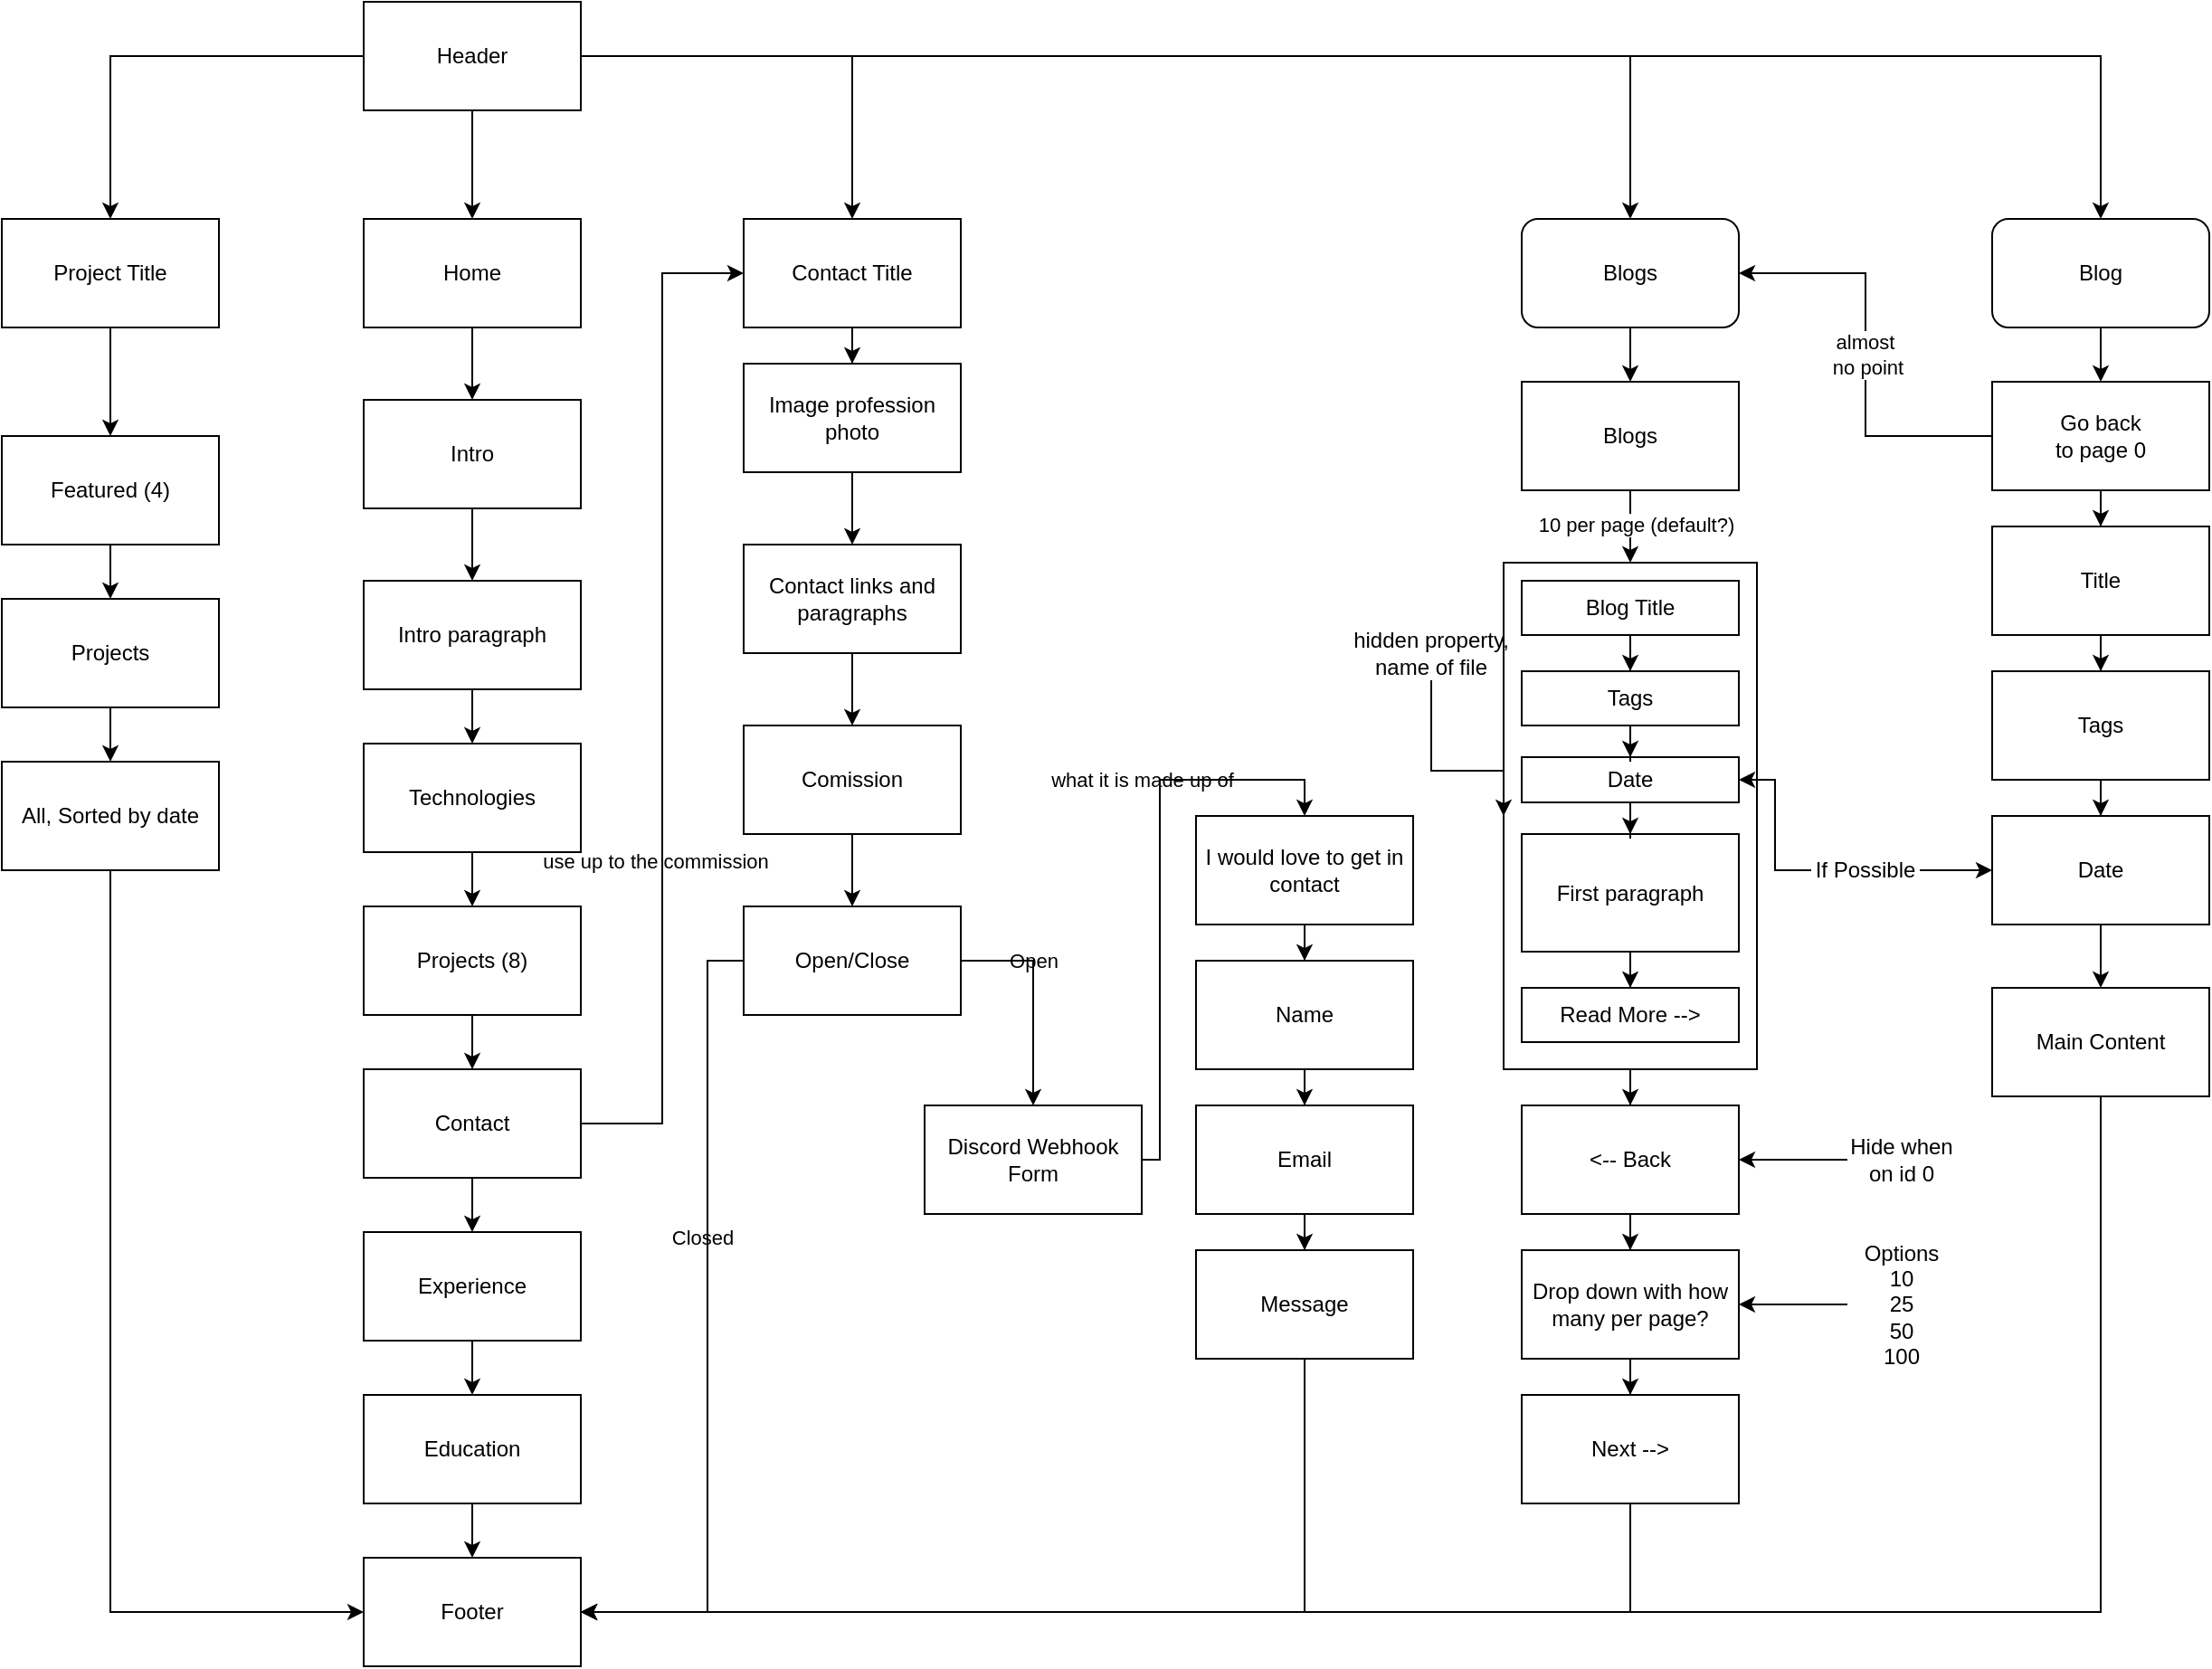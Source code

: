 <mxfile version="26.2.14" pages="2">
  <diagram id="A2VB4WInwAW6etmFULTm" name="Sitemap">
    <mxGraphModel dx="1756" dy="678" grid="1" gridSize="10" guides="1" tooltips="1" connect="1" arrows="1" fold="1" page="1" pageScale="1" pageWidth="850" pageHeight="1100" math="0" shadow="0">
      <root>
        <mxCell id="0" />
        <mxCell id="1" parent="0" />
        <mxCell id="tu1BIFyJs8wWzZwwhIyV-44" style="edgeStyle=orthogonalEdgeStyle;rounded=0;orthogonalLoop=1;jettySize=auto;html=1;" edge="1" parent="1" source="tu1BIFyJs8wWzZwwhIyV-20" target="tu1BIFyJs8wWzZwwhIyV-24">
          <mxGeometry relative="1" as="geometry" />
        </mxCell>
        <mxCell id="tu1BIFyJs8wWzZwwhIyV-20" value="" style="rounded=0;whiteSpace=wrap;html=1;" vertex="1" parent="1">
          <mxGeometry x="960" y="420" width="140" height="280" as="geometry" />
        </mxCell>
        <mxCell id="e5eKH99aat-bvalqy8uv-24" style="edgeStyle=orthogonalEdgeStyle;rounded=0;orthogonalLoop=1;jettySize=auto;html=1;entryX=0.5;entryY=0;entryDx=0;entryDy=0;strokeColor=#000000;fillColor=#FFFFFF;" parent="1" source="e5eKH99aat-bvalqy8uv-2" target="e5eKH99aat-bvalqy8uv-16" edge="1">
          <mxGeometry relative="1" as="geometry" />
        </mxCell>
        <mxCell id="e5eKH99aat-bvalqy8uv-25" style="edgeStyle=orthogonalEdgeStyle;rounded=0;orthogonalLoop=1;jettySize=auto;html=1;entryX=0.5;entryY=0;entryDx=0;entryDy=0;strokeColor=#000000;fillColor=#FFFFFF;" parent="1" source="e5eKH99aat-bvalqy8uv-2" target="e5eKH99aat-bvalqy8uv-3" edge="1">
          <mxGeometry relative="1" as="geometry" />
        </mxCell>
        <mxCell id="e5eKH99aat-bvalqy8uv-39" style="edgeStyle=orthogonalEdgeStyle;rounded=0;orthogonalLoop=1;jettySize=auto;html=1;strokeColor=#000000;fillColor=#FFFFFF;" parent="1" source="e5eKH99aat-bvalqy8uv-2" target="e5eKH99aat-bvalqy8uv-28" edge="1">
          <mxGeometry relative="1" as="geometry" />
        </mxCell>
        <mxCell id="tu1BIFyJs8wWzZwwhIyV-3" style="edgeStyle=orthogonalEdgeStyle;rounded=0;orthogonalLoop=1;jettySize=auto;html=1;entryX=0.5;entryY=0;entryDx=0;entryDy=0;" edge="1" parent="1" source="e5eKH99aat-bvalqy8uv-2" target="tu1BIFyJs8wWzZwwhIyV-1">
          <mxGeometry relative="1" as="geometry" />
        </mxCell>
        <mxCell id="tu1BIFyJs8wWzZwwhIyV-5" style="edgeStyle=orthogonalEdgeStyle;rounded=0;orthogonalLoop=1;jettySize=auto;html=1;" edge="1" parent="1" source="e5eKH99aat-bvalqy8uv-2" target="tu1BIFyJs8wWzZwwhIyV-4">
          <mxGeometry relative="1" as="geometry" />
        </mxCell>
        <mxCell id="e5eKH99aat-bvalqy8uv-2" value="Header" style="rounded=0;whiteSpace=wrap;html=1;strokeColor=#000000;fontColor=default;fillColor=#FFFFFF;" parent="1" vertex="1">
          <mxGeometry x="330" y="110" width="120" height="60" as="geometry" />
        </mxCell>
        <mxCell id="e5eKH99aat-bvalqy8uv-15" style="edgeStyle=orthogonalEdgeStyle;rounded=0;orthogonalLoop=1;jettySize=auto;html=1;strokeColor=#000000;fillColor=#FFFFFF;" parent="1" source="e5eKH99aat-bvalqy8uv-3" target="e5eKH99aat-bvalqy8uv-4" edge="1">
          <mxGeometry relative="1" as="geometry" />
        </mxCell>
        <mxCell id="e5eKH99aat-bvalqy8uv-3" value="Home" style="rounded=0;whiteSpace=wrap;html=1;strokeColor=#000000;fontColor=default;fillColor=#FFFFFF;" parent="1" vertex="1">
          <mxGeometry x="330" y="230" width="120" height="60" as="geometry" />
        </mxCell>
        <mxCell id="e5eKH99aat-bvalqy8uv-14" style="edgeStyle=orthogonalEdgeStyle;rounded=0;orthogonalLoop=1;jettySize=auto;html=1;entryX=0.5;entryY=0;entryDx=0;entryDy=0;strokeColor=#000000;fillColor=#FFFFFF;" parent="1" source="e5eKH99aat-bvalqy8uv-4" target="e5eKH99aat-bvalqy8uv-5" edge="1">
          <mxGeometry relative="1" as="geometry" />
        </mxCell>
        <mxCell id="e5eKH99aat-bvalqy8uv-4" value="Intro" style="rounded=0;whiteSpace=wrap;html=1;strokeColor=#000000;fontColor=default;fillColor=#FFFFFF;" parent="1" vertex="1">
          <mxGeometry x="330" y="330" width="120" height="60" as="geometry" />
        </mxCell>
        <mxCell id="e5eKH99aat-bvalqy8uv-13" style="edgeStyle=orthogonalEdgeStyle;rounded=0;orthogonalLoop=1;jettySize=auto;html=1;strokeColor=#000000;fillColor=#FFFFFF;" parent="1" source="e5eKH99aat-bvalqy8uv-5" target="e5eKH99aat-bvalqy8uv-6" edge="1">
          <mxGeometry relative="1" as="geometry" />
        </mxCell>
        <mxCell id="e5eKH99aat-bvalqy8uv-5" value="Intro paragraph" style="rounded=0;whiteSpace=wrap;html=1;strokeColor=#000000;fontColor=default;fillColor=#FFFFFF;" parent="1" vertex="1">
          <mxGeometry x="330" y="430" width="120" height="60" as="geometry" />
        </mxCell>
        <mxCell id="e5eKH99aat-bvalqy8uv-12" style="edgeStyle=orthogonalEdgeStyle;rounded=0;orthogonalLoop=1;jettySize=auto;html=1;entryX=0.5;entryY=0;entryDx=0;entryDy=0;strokeColor=#000000;fillColor=#FFFFFF;" parent="1" source="e5eKH99aat-bvalqy8uv-6" target="e5eKH99aat-bvalqy8uv-7" edge="1">
          <mxGeometry relative="1" as="geometry" />
        </mxCell>
        <mxCell id="e5eKH99aat-bvalqy8uv-6" value="Technologies" style="rounded=0;whiteSpace=wrap;html=1;strokeColor=#000000;fontColor=default;fillColor=#FFFFFF;" parent="1" vertex="1">
          <mxGeometry x="330" y="520" width="120" height="60" as="geometry" />
        </mxCell>
        <mxCell id="e5eKH99aat-bvalqy8uv-11" style="edgeStyle=orthogonalEdgeStyle;rounded=0;orthogonalLoop=1;jettySize=auto;html=1;strokeColor=#000000;fillColor=#FFFFFF;" parent="1" source="e5eKH99aat-bvalqy8uv-7" target="e5eKH99aat-bvalqy8uv-8" edge="1">
          <mxGeometry relative="1" as="geometry" />
        </mxCell>
        <mxCell id="e5eKH99aat-bvalqy8uv-7" value="Projects (8)" style="rounded=0;whiteSpace=wrap;html=1;strokeColor=#000000;fontColor=default;fillColor=#FFFFFF;" parent="1" vertex="1">
          <mxGeometry x="330" y="610" width="120" height="60" as="geometry" />
        </mxCell>
        <mxCell id="e5eKH99aat-bvalqy8uv-44" style="edgeStyle=orthogonalEdgeStyle;rounded=0;orthogonalLoop=1;jettySize=auto;html=1;entryX=0;entryY=0.5;entryDx=0;entryDy=0;strokeColor=#000000;fillColor=#FFFFFF;" parent="1" source="e5eKH99aat-bvalqy8uv-8" target="e5eKH99aat-bvalqy8uv-28" edge="1">
          <mxGeometry relative="1" as="geometry" />
        </mxCell>
        <mxCell id="e5eKH99aat-bvalqy8uv-45" value="use up to the commission" style="edgeLabel;html=1;align=center;verticalAlign=middle;resizable=0;points=[];strokeColor=#000000;fontColor=#000000;fillColor=#FFFFFF;labelBackgroundColor=none;" parent="e5eKH99aat-bvalqy8uv-44" vertex="1" connectable="0">
          <mxGeometry x="-0.32" y="4" relative="1" as="geometry">
            <mxPoint as="offset" />
          </mxGeometry>
        </mxCell>
        <mxCell id="Q4E33S6IXDZPZFDXlPAv-3" style="edgeStyle=orthogonalEdgeStyle;rounded=0;orthogonalLoop=1;jettySize=auto;html=1;" parent="1" source="e5eKH99aat-bvalqy8uv-8" target="Q4E33S6IXDZPZFDXlPAv-1" edge="1">
          <mxGeometry relative="1" as="geometry" />
        </mxCell>
        <mxCell id="e5eKH99aat-bvalqy8uv-8" value="Contact" style="rounded=0;whiteSpace=wrap;html=1;strokeColor=#000000;fontColor=default;fillColor=#FFFFFF;" parent="1" vertex="1">
          <mxGeometry x="330" y="700" width="120" height="60" as="geometry" />
        </mxCell>
        <mxCell id="e5eKH99aat-bvalqy8uv-9" value="Footer" style="rounded=0;whiteSpace=wrap;html=1;strokeColor=#000000;fontColor=default;fillColor=#FFFFFF;" parent="1" vertex="1">
          <mxGeometry x="330" y="970" width="120" height="60" as="geometry" />
        </mxCell>
        <mxCell id="e5eKH99aat-bvalqy8uv-23" style="edgeStyle=orthogonalEdgeStyle;rounded=0;orthogonalLoop=1;jettySize=auto;html=1;entryX=0.5;entryY=0;entryDx=0;entryDy=0;strokeColor=#000000;fillColor=#FFFFFF;" parent="1" source="e5eKH99aat-bvalqy8uv-16" target="e5eKH99aat-bvalqy8uv-17" edge="1">
          <mxGeometry relative="1" as="geometry" />
        </mxCell>
        <mxCell id="e5eKH99aat-bvalqy8uv-16" value="Project Title" style="rounded=0;whiteSpace=wrap;html=1;strokeColor=#000000;fontColor=default;fillColor=#FFFFFF;" parent="1" vertex="1">
          <mxGeometry x="130" y="230" width="120" height="60" as="geometry" />
        </mxCell>
        <mxCell id="e5eKH99aat-bvalqy8uv-22" style="edgeStyle=orthogonalEdgeStyle;rounded=0;orthogonalLoop=1;jettySize=auto;html=1;strokeColor=#000000;fillColor=#FFFFFF;" parent="1" source="e5eKH99aat-bvalqy8uv-17" target="e5eKH99aat-bvalqy8uv-18" edge="1">
          <mxGeometry relative="1" as="geometry" />
        </mxCell>
        <mxCell id="e5eKH99aat-bvalqy8uv-17" value="Featured (4)" style="rounded=0;whiteSpace=wrap;html=1;strokeColor=#000000;fontColor=default;fillColor=#FFFFFF;" parent="1" vertex="1">
          <mxGeometry x="130" y="350" width="120" height="60" as="geometry" />
        </mxCell>
        <mxCell id="e5eKH99aat-bvalqy8uv-21" style="edgeStyle=orthogonalEdgeStyle;rounded=0;orthogonalLoop=1;jettySize=auto;html=1;strokeColor=#000000;fillColor=#FFFFFF;" parent="1" source="e5eKH99aat-bvalqy8uv-18" target="e5eKH99aat-bvalqy8uv-19" edge="1">
          <mxGeometry relative="1" as="geometry" />
        </mxCell>
        <mxCell id="e5eKH99aat-bvalqy8uv-18" value="Projects" style="rounded=0;whiteSpace=wrap;html=1;strokeColor=#000000;fontColor=default;fillColor=#FFFFFF;" parent="1" vertex="1">
          <mxGeometry x="130" y="440" width="120" height="60" as="geometry" />
        </mxCell>
        <mxCell id="e5eKH99aat-bvalqy8uv-20" style="edgeStyle=orthogonalEdgeStyle;rounded=0;orthogonalLoop=1;jettySize=auto;html=1;entryX=0;entryY=0.5;entryDx=0;entryDy=0;strokeColor=#000000;fillColor=#FFFFFF;" parent="1" source="e5eKH99aat-bvalqy8uv-19" target="e5eKH99aat-bvalqy8uv-9" edge="1">
          <mxGeometry relative="1" as="geometry">
            <Array as="points">
              <mxPoint x="190" y="1000" />
            </Array>
          </mxGeometry>
        </mxCell>
        <mxCell id="e5eKH99aat-bvalqy8uv-19" value="All, Sorted by date" style="rounded=0;whiteSpace=wrap;html=1;strokeColor=#000000;fontColor=default;fillColor=#FFFFFF;" parent="1" vertex="1">
          <mxGeometry x="130" y="530" width="120" height="60" as="geometry" />
        </mxCell>
        <mxCell id="e5eKH99aat-bvalqy8uv-40" style="edgeStyle=orthogonalEdgeStyle;rounded=0;orthogonalLoop=1;jettySize=auto;html=1;strokeColor=#000000;fillColor=#FFFFFF;" parent="1" source="e5eKH99aat-bvalqy8uv-28" target="e5eKH99aat-bvalqy8uv-29" edge="1">
          <mxGeometry relative="1" as="geometry" />
        </mxCell>
        <mxCell id="e5eKH99aat-bvalqy8uv-28" value="Contact Title" style="rounded=0;whiteSpace=wrap;html=1;strokeColor=#000000;fontColor=default;fillColor=#FFFFFF;" parent="1" vertex="1">
          <mxGeometry x="540" y="230" width="120" height="60" as="geometry" />
        </mxCell>
        <mxCell id="e5eKH99aat-bvalqy8uv-41" style="edgeStyle=orthogonalEdgeStyle;rounded=0;orthogonalLoop=1;jettySize=auto;html=1;entryX=0.5;entryY=0;entryDx=0;entryDy=0;strokeColor=#000000;fillColor=#FFFFFF;" parent="1" source="e5eKH99aat-bvalqy8uv-29" target="e5eKH99aat-bvalqy8uv-30" edge="1">
          <mxGeometry relative="1" as="geometry" />
        </mxCell>
        <mxCell id="e5eKH99aat-bvalqy8uv-29" value="Image profession photo" style="rounded=0;whiteSpace=wrap;html=1;strokeColor=#000000;fontColor=default;fillColor=#FFFFFF;" parent="1" vertex="1">
          <mxGeometry x="540" y="310" width="120" height="60" as="geometry" />
        </mxCell>
        <mxCell id="e5eKH99aat-bvalqy8uv-42" style="edgeStyle=orthogonalEdgeStyle;rounded=0;orthogonalLoop=1;jettySize=auto;html=1;entryX=0.5;entryY=0;entryDx=0;entryDy=0;strokeColor=#000000;fillColor=#FFFFFF;" parent="1" source="e5eKH99aat-bvalqy8uv-30" target="e5eKH99aat-bvalqy8uv-31" edge="1">
          <mxGeometry relative="1" as="geometry" />
        </mxCell>
        <mxCell id="e5eKH99aat-bvalqy8uv-30" value="Contact links and paragraphs" style="rounded=0;whiteSpace=wrap;html=1;strokeColor=#000000;fontColor=default;fillColor=#FFFFFF;" parent="1" vertex="1">
          <mxGeometry x="540" y="410" width="120" height="60" as="geometry" />
        </mxCell>
        <mxCell id="e5eKH99aat-bvalqy8uv-43" style="edgeStyle=orthogonalEdgeStyle;rounded=0;orthogonalLoop=1;jettySize=auto;html=1;entryX=0.5;entryY=0;entryDx=0;entryDy=0;strokeColor=#000000;fillColor=#FFFFFF;" parent="1" source="e5eKH99aat-bvalqy8uv-31" target="e5eKH99aat-bvalqy8uv-32" edge="1">
          <mxGeometry relative="1" as="geometry" />
        </mxCell>
        <mxCell id="e5eKH99aat-bvalqy8uv-31" value="Comission" style="rounded=0;whiteSpace=wrap;html=1;strokeColor=#000000;fontColor=default;fillColor=#FFFFFF;" parent="1" vertex="1">
          <mxGeometry x="540" y="510" width="120" height="60" as="geometry" />
        </mxCell>
        <mxCell id="e5eKH99aat-bvalqy8uv-33" style="edgeStyle=orthogonalEdgeStyle;rounded=0;orthogonalLoop=1;jettySize=auto;html=1;entryX=1;entryY=0.5;entryDx=0;entryDy=0;strokeColor=#000000;fillColor=#FFFFFF;" parent="1" source="e5eKH99aat-bvalqy8uv-32" target="e5eKH99aat-bvalqy8uv-9" edge="1">
          <mxGeometry relative="1" as="geometry">
            <Array as="points">
              <mxPoint x="520" y="640" />
              <mxPoint x="520" y="1000" />
            </Array>
          </mxGeometry>
        </mxCell>
        <mxCell id="e5eKH99aat-bvalqy8uv-34" value="Closed" style="edgeLabel;html=1;align=center;verticalAlign=middle;resizable=0;points=[];strokeColor=#000000;fontColor=#000000;fillColor=#FFFFFF;labelBackgroundColor=none;" parent="e5eKH99aat-bvalqy8uv-33" vertex="1" connectable="0">
          <mxGeometry x="-0.233" y="-3" relative="1" as="geometry">
            <mxPoint as="offset" />
          </mxGeometry>
        </mxCell>
        <mxCell id="e5eKH99aat-bvalqy8uv-36" style="edgeStyle=orthogonalEdgeStyle;rounded=0;orthogonalLoop=1;jettySize=auto;html=1;strokeColor=#000000;fillColor=#FFFFFF;" parent="1" source="e5eKH99aat-bvalqy8uv-32" target="e5eKH99aat-bvalqy8uv-35" edge="1">
          <mxGeometry relative="1" as="geometry">
            <Array as="points">
              <mxPoint x="700" y="640" />
            </Array>
          </mxGeometry>
        </mxCell>
        <mxCell id="e5eKH99aat-bvalqy8uv-37" value="Open" style="edgeLabel;html=1;align=center;verticalAlign=middle;resizable=0;points=[];strokeColor=#000000;fontColor=light-dark(#000000, #121212);fillColor=#FFFFFF;labelBackgroundColor=none;" parent="e5eKH99aat-bvalqy8uv-36" vertex="1" connectable="0">
          <mxGeometry x="-0.267" y="3" relative="1" as="geometry">
            <mxPoint x="-3" y="-4" as="offset" />
          </mxGeometry>
        </mxCell>
        <mxCell id="e5eKH99aat-bvalqy8uv-32" value="Open/Close" style="rounded=0;whiteSpace=wrap;html=1;strokeColor=#000000;fontColor=default;fillColor=#FFFFFF;" parent="1" vertex="1">
          <mxGeometry x="540" y="610" width="120" height="60" as="geometry" />
        </mxCell>
        <mxCell id="e5eKH99aat-bvalqy8uv-51" style="edgeStyle=orthogonalEdgeStyle;rounded=0;orthogonalLoop=1;jettySize=auto;html=1;entryX=0.5;entryY=0;entryDx=0;entryDy=0;strokeColor=#000000;fillColor=#FFFFFF;" parent="1" source="e5eKH99aat-bvalqy8uv-35" target="e5eKH99aat-bvalqy8uv-49" edge="1">
          <mxGeometry relative="1" as="geometry">
            <Array as="points">
              <mxPoint x="770" y="750" />
              <mxPoint x="770" y="540" />
              <mxPoint x="850" y="540" />
            </Array>
          </mxGeometry>
        </mxCell>
        <mxCell id="e5eKH99aat-bvalqy8uv-56" value="what it is made up of" style="edgeLabel;html=1;align=center;verticalAlign=middle;resizable=0;points=[];strokeColor=#000000;fontColor=#000000;fillColor=#FFFFFF;labelBackgroundColor=none;" parent="e5eKH99aat-bvalqy8uv-51" vertex="1" connectable="0">
          <mxGeometry x="-0.329" y="-3" relative="1" as="geometry">
            <mxPoint x="-13" y="-113" as="offset" />
          </mxGeometry>
        </mxCell>
        <mxCell id="e5eKH99aat-bvalqy8uv-35" value="Discord Webhook Form" style="rounded=0;whiteSpace=wrap;html=1;strokeColor=#000000;fontColor=default;fillColor=#FFFFFF;" parent="1" vertex="1">
          <mxGeometry x="640" y="720" width="120" height="60" as="geometry" />
        </mxCell>
        <mxCell id="e5eKH99aat-bvalqy8uv-54" style="edgeStyle=orthogonalEdgeStyle;rounded=0;orthogonalLoop=1;jettySize=auto;html=1;strokeColor=#000000;fillColor=#FFFFFF;" parent="1" source="e5eKH99aat-bvalqy8uv-46" target="e5eKH99aat-bvalqy8uv-48" edge="1">
          <mxGeometry relative="1" as="geometry" />
        </mxCell>
        <mxCell id="e5eKH99aat-bvalqy8uv-46" value="Email" style="rounded=0;whiteSpace=wrap;html=1;strokeColor=#000000;fontColor=default;fillColor=#FFFFFF;" parent="1" vertex="1">
          <mxGeometry x="790" y="720" width="120" height="60" as="geometry" />
        </mxCell>
        <mxCell id="e5eKH99aat-bvalqy8uv-55" style="edgeStyle=orthogonalEdgeStyle;rounded=0;orthogonalLoop=1;jettySize=auto;html=1;entryX=1;entryY=0.5;entryDx=0;entryDy=0;strokeColor=#000000;fillColor=#FFFFFF;" parent="1" source="e5eKH99aat-bvalqy8uv-48" target="e5eKH99aat-bvalqy8uv-9" edge="1">
          <mxGeometry relative="1" as="geometry">
            <Array as="points">
              <mxPoint x="850" y="1000" />
            </Array>
          </mxGeometry>
        </mxCell>
        <mxCell id="e5eKH99aat-bvalqy8uv-48" value="Message" style="rounded=0;whiteSpace=wrap;html=1;strokeColor=#000000;fontColor=default;fillColor=#FFFFFF;" parent="1" vertex="1">
          <mxGeometry x="790" y="800" width="120" height="60" as="geometry" />
        </mxCell>
        <mxCell id="e5eKH99aat-bvalqy8uv-52" style="edgeStyle=orthogonalEdgeStyle;rounded=0;orthogonalLoop=1;jettySize=auto;html=1;entryX=0.5;entryY=0;entryDx=0;entryDy=0;strokeColor=#000000;fillColor=#FFFFFF;" parent="1" source="e5eKH99aat-bvalqy8uv-49" target="e5eKH99aat-bvalqy8uv-50" edge="1">
          <mxGeometry relative="1" as="geometry" />
        </mxCell>
        <mxCell id="e5eKH99aat-bvalqy8uv-49" value="I would love to get in contact" style="rounded=0;whiteSpace=wrap;html=1;strokeColor=#000000;fontColor=default;fillColor=#FFFFFF;" parent="1" vertex="1">
          <mxGeometry x="790" y="560" width="120" height="60" as="geometry" />
        </mxCell>
        <mxCell id="e5eKH99aat-bvalqy8uv-53" style="edgeStyle=orthogonalEdgeStyle;rounded=0;orthogonalLoop=1;jettySize=auto;html=1;strokeColor=#000000;fillColor=#FFFFFF;" parent="1" source="e5eKH99aat-bvalqy8uv-50" target="e5eKH99aat-bvalqy8uv-46" edge="1">
          <mxGeometry relative="1" as="geometry" />
        </mxCell>
        <mxCell id="e5eKH99aat-bvalqy8uv-50" value="Name" style="rounded=0;whiteSpace=wrap;html=1;strokeColor=#000000;fontColor=default;fillColor=#FFFFFF;" parent="1" vertex="1">
          <mxGeometry x="790" y="640" width="120" height="60" as="geometry" />
        </mxCell>
        <mxCell id="Q4E33S6IXDZPZFDXlPAv-4" style="edgeStyle=orthogonalEdgeStyle;rounded=0;orthogonalLoop=1;jettySize=auto;html=1;" parent="1" source="Q4E33S6IXDZPZFDXlPAv-1" target="Q4E33S6IXDZPZFDXlPAv-2" edge="1">
          <mxGeometry relative="1" as="geometry" />
        </mxCell>
        <mxCell id="Q4E33S6IXDZPZFDXlPAv-1" value="Experience" style="rounded=0;whiteSpace=wrap;html=1;" parent="1" vertex="1">
          <mxGeometry x="330" y="790" width="120" height="60" as="geometry" />
        </mxCell>
        <mxCell id="Q4E33S6IXDZPZFDXlPAv-5" style="edgeStyle=orthogonalEdgeStyle;rounded=0;orthogonalLoop=1;jettySize=auto;html=1;entryX=0.5;entryY=0;entryDx=0;entryDy=0;" parent="1" source="Q4E33S6IXDZPZFDXlPAv-2" target="e5eKH99aat-bvalqy8uv-9" edge="1">
          <mxGeometry relative="1" as="geometry" />
        </mxCell>
        <mxCell id="Q4E33S6IXDZPZFDXlPAv-2" value="Education" style="rounded=0;whiteSpace=wrap;html=1;" parent="1" vertex="1">
          <mxGeometry x="330" y="880" width="120" height="60" as="geometry" />
        </mxCell>
        <mxCell id="tu1BIFyJs8wWzZwwhIyV-12" style="edgeStyle=orthogonalEdgeStyle;rounded=0;orthogonalLoop=1;jettySize=auto;html=1;" edge="1" parent="1" source="tu1BIFyJs8wWzZwwhIyV-1" target="tu1BIFyJs8wWzZwwhIyV-10">
          <mxGeometry relative="1" as="geometry" />
        </mxCell>
        <mxCell id="tu1BIFyJs8wWzZwwhIyV-1" value="Blogs" style="rounded=1;whiteSpace=wrap;html=1;glass=0;shadow=0;" vertex="1" parent="1">
          <mxGeometry x="970" y="230" width="120" height="60" as="geometry" />
        </mxCell>
        <mxCell id="tu1BIFyJs8wWzZwwhIyV-13" style="edgeStyle=orthogonalEdgeStyle;rounded=0;orthogonalLoop=1;jettySize=auto;html=1;" edge="1" parent="1" source="tu1BIFyJs8wWzZwwhIyV-4" target="tu1BIFyJs8wWzZwwhIyV-6">
          <mxGeometry relative="1" as="geometry" />
        </mxCell>
        <mxCell id="tu1BIFyJs8wWzZwwhIyV-4" value="Blog" style="rounded=1;whiteSpace=wrap;html=1;" vertex="1" parent="1">
          <mxGeometry x="1230" y="230" width="120" height="60" as="geometry" />
        </mxCell>
        <mxCell id="tu1BIFyJs8wWzZwwhIyV-9" style="edgeStyle=orthogonalEdgeStyle;rounded=0;orthogonalLoop=1;jettySize=auto;html=1;entryX=1;entryY=0.5;entryDx=0;entryDy=0;" edge="1" parent="1" source="tu1BIFyJs8wWzZwwhIyV-6" target="tu1BIFyJs8wWzZwwhIyV-1">
          <mxGeometry relative="1" as="geometry" />
        </mxCell>
        <mxCell id="tu1BIFyJs8wWzZwwhIyV-11" value="almost&amp;nbsp;&lt;div&gt;no point&lt;/div&gt;" style="edgeLabel;html=1;align=center;verticalAlign=middle;resizable=0;points=[];" vertex="1" connectable="0" parent="tu1BIFyJs8wWzZwwhIyV-9">
          <mxGeometry x="0.005" y="-1" relative="1" as="geometry">
            <mxPoint as="offset" />
          </mxGeometry>
        </mxCell>
        <mxCell id="tu1BIFyJs8wWzZwwhIyV-66" style="edgeStyle=orthogonalEdgeStyle;rounded=0;orthogonalLoop=1;jettySize=auto;html=1;" edge="1" parent="1" source="tu1BIFyJs8wWzZwwhIyV-6" target="tu1BIFyJs8wWzZwwhIyV-39">
          <mxGeometry relative="1" as="geometry" />
        </mxCell>
        <mxCell id="tu1BIFyJs8wWzZwwhIyV-6" value="Go back&lt;div&gt;to page 0&lt;/div&gt;" style="rounded=0;whiteSpace=wrap;html=1;" vertex="1" parent="1">
          <mxGeometry x="1230" y="320" width="120" height="60" as="geometry" />
        </mxCell>
        <mxCell id="tu1BIFyJs8wWzZwwhIyV-22" style="edgeStyle=orthogonalEdgeStyle;rounded=0;orthogonalLoop=1;jettySize=auto;html=1;entryX=0.5;entryY=0;entryDx=0;entryDy=0;" edge="1" parent="1" source="tu1BIFyJs8wWzZwwhIyV-10" target="tu1BIFyJs8wWzZwwhIyV-20">
          <mxGeometry relative="1" as="geometry" />
        </mxCell>
        <mxCell id="tu1BIFyJs8wWzZwwhIyV-23" value="10 per page (default?)" style="edgeLabel;html=1;align=center;verticalAlign=middle;resizable=0;points=[];" vertex="1" connectable="0" parent="tu1BIFyJs8wWzZwwhIyV-22">
          <mxGeometry x="-0.085" y="3" relative="1" as="geometry">
            <mxPoint as="offset" />
          </mxGeometry>
        </mxCell>
        <mxCell id="tu1BIFyJs8wWzZwwhIyV-10" value="Blogs" style="rounded=0;whiteSpace=wrap;html=1;" vertex="1" parent="1">
          <mxGeometry x="970" y="320" width="120" height="60" as="geometry" />
        </mxCell>
        <mxCell id="tu1BIFyJs8wWzZwwhIyV-56" style="edgeStyle=orthogonalEdgeStyle;rounded=0;orthogonalLoop=1;jettySize=auto;html=1;" edge="1" parent="1" source="tu1BIFyJs8wWzZwwhIyV-16" target="tu1BIFyJs8wWzZwwhIyV-54">
          <mxGeometry relative="1" as="geometry" />
        </mxCell>
        <mxCell id="tu1BIFyJs8wWzZwwhIyV-16" value="Blog Title" style="rounded=0;whiteSpace=wrap;html=1;" vertex="1" parent="1">
          <mxGeometry x="970" y="430" width="120" height="30" as="geometry" />
        </mxCell>
        <mxCell id="tu1BIFyJs8wWzZwwhIyV-50" style="edgeStyle=orthogonalEdgeStyle;rounded=0;orthogonalLoop=1;jettySize=auto;html=1;entryX=0.5;entryY=0;entryDx=0;entryDy=0;" edge="1" parent="1" source="tu1BIFyJs8wWzZwwhIyV-17" target="tu1BIFyJs8wWzZwwhIyV-45">
          <mxGeometry relative="1" as="geometry" />
        </mxCell>
        <mxCell id="tu1BIFyJs8wWzZwwhIyV-17" value="First paragraph" style="rounded=0;whiteSpace=wrap;html=1;" vertex="1" parent="1">
          <mxGeometry x="970" y="570" width="120" height="65" as="geometry" />
        </mxCell>
        <mxCell id="tu1BIFyJs8wWzZwwhIyV-36" style="edgeStyle=orthogonalEdgeStyle;rounded=0;orthogonalLoop=1;jettySize=auto;html=1;" edge="1" parent="1" source="tu1BIFyJs8wWzZwwhIyV-24" target="tu1BIFyJs8wWzZwwhIyV-32">
          <mxGeometry relative="1" as="geometry" />
        </mxCell>
        <mxCell id="tu1BIFyJs8wWzZwwhIyV-24" value="&amp;lt;-- Back" style="rounded=0;whiteSpace=wrap;html=1;" vertex="1" parent="1">
          <mxGeometry x="970" y="720" width="120" height="60" as="geometry" />
        </mxCell>
        <mxCell id="tu1BIFyJs8wWzZwwhIyV-27" style="edgeStyle=orthogonalEdgeStyle;rounded=0;orthogonalLoop=1;jettySize=auto;html=1;entryX=0;entryY=0.5;entryDx=0;entryDy=0;" edge="1" parent="1" source="tu1BIFyJs8wWzZwwhIyV-26" target="tu1BIFyJs8wWzZwwhIyV-20">
          <mxGeometry relative="1" as="geometry">
            <Array as="points">
              <mxPoint x="920" y="535" />
            </Array>
          </mxGeometry>
        </mxCell>
        <mxCell id="tu1BIFyJs8wWzZwwhIyV-26" value="hidden property,&lt;div&gt;name of file&lt;/div&gt;" style="text;html=1;align=center;verticalAlign=middle;whiteSpace=wrap;rounded=0;" vertex="1" parent="1">
          <mxGeometry x="870" y="455" width="100" height="30" as="geometry" />
        </mxCell>
        <mxCell id="tu1BIFyJs8wWzZwwhIyV-38" style="edgeStyle=orthogonalEdgeStyle;rounded=0;orthogonalLoop=1;jettySize=auto;html=1;entryX=1;entryY=0.5;entryDx=0;entryDy=0;" edge="1" parent="1" source="tu1BIFyJs8wWzZwwhIyV-28" target="e5eKH99aat-bvalqy8uv-9">
          <mxGeometry relative="1" as="geometry">
            <Array as="points">
              <mxPoint x="1030" y="1000" />
            </Array>
          </mxGeometry>
        </mxCell>
        <mxCell id="tu1BIFyJs8wWzZwwhIyV-28" value="Next --&amp;gt;" style="rounded=0;whiteSpace=wrap;html=1;" vertex="1" parent="1">
          <mxGeometry x="970" y="880" width="120" height="60" as="geometry" />
        </mxCell>
        <mxCell id="tu1BIFyJs8wWzZwwhIyV-30" style="edgeStyle=orthogonalEdgeStyle;rounded=0;orthogonalLoop=1;jettySize=auto;html=1;entryX=1;entryY=0.5;entryDx=0;entryDy=0;" edge="1" parent="1" source="tu1BIFyJs8wWzZwwhIyV-29" target="tu1BIFyJs8wWzZwwhIyV-24">
          <mxGeometry relative="1" as="geometry" />
        </mxCell>
        <mxCell id="tu1BIFyJs8wWzZwwhIyV-29" value="Hide when on id 0" style="text;html=1;align=center;verticalAlign=middle;whiteSpace=wrap;rounded=0;" vertex="1" parent="1">
          <mxGeometry x="1150" y="735" width="60" height="30" as="geometry" />
        </mxCell>
        <mxCell id="tu1BIFyJs8wWzZwwhIyV-37" style="edgeStyle=orthogonalEdgeStyle;rounded=0;orthogonalLoop=1;jettySize=auto;html=1;" edge="1" parent="1" source="tu1BIFyJs8wWzZwwhIyV-32" target="tu1BIFyJs8wWzZwwhIyV-28">
          <mxGeometry relative="1" as="geometry" />
        </mxCell>
        <mxCell id="tu1BIFyJs8wWzZwwhIyV-32" value="Drop down with how many per page?" style="rounded=0;whiteSpace=wrap;html=1;" vertex="1" parent="1">
          <mxGeometry x="970" y="800" width="120" height="60" as="geometry" />
        </mxCell>
        <mxCell id="tu1BIFyJs8wWzZwwhIyV-34" style="edgeStyle=orthogonalEdgeStyle;rounded=0;orthogonalLoop=1;jettySize=auto;html=1;entryX=1;entryY=0.5;entryDx=0;entryDy=0;" edge="1" parent="1" source="tu1BIFyJs8wWzZwwhIyV-33" target="tu1BIFyJs8wWzZwwhIyV-32">
          <mxGeometry relative="1" as="geometry" />
        </mxCell>
        <mxCell id="tu1BIFyJs8wWzZwwhIyV-33" value="Options&lt;div&gt;10&lt;div&gt;25&lt;/div&gt;&lt;div&gt;50&lt;/div&gt;&lt;div&gt;100&lt;/div&gt;&lt;/div&gt;" style="text;html=1;align=center;verticalAlign=middle;whiteSpace=wrap;rounded=0;" vertex="1" parent="1">
          <mxGeometry x="1150" y="815" width="60" height="30" as="geometry" />
        </mxCell>
        <mxCell id="tu1BIFyJs8wWzZwwhIyV-67" style="edgeStyle=orthogonalEdgeStyle;rounded=0;orthogonalLoop=1;jettySize=auto;html=1;" edge="1" parent="1" source="tu1BIFyJs8wWzZwwhIyV-39" target="tu1BIFyJs8wWzZwwhIyV-41">
          <mxGeometry relative="1" as="geometry" />
        </mxCell>
        <mxCell id="tu1BIFyJs8wWzZwwhIyV-39" value="Title" style="rounded=0;whiteSpace=wrap;html=1;" vertex="1" parent="1">
          <mxGeometry x="1230" y="400" width="120" height="60" as="geometry" />
        </mxCell>
        <mxCell id="tu1BIFyJs8wWzZwwhIyV-70" style="edgeStyle=orthogonalEdgeStyle;rounded=0;orthogonalLoop=1;jettySize=auto;html=1;entryX=0.5;entryY=0;entryDx=0;entryDy=0;" edge="1" parent="1" source="tu1BIFyJs8wWzZwwhIyV-40" target="tu1BIFyJs8wWzZwwhIyV-42">
          <mxGeometry relative="1" as="geometry" />
        </mxCell>
        <mxCell id="tu1BIFyJs8wWzZwwhIyV-40" value="Date" style="rounded=0;whiteSpace=wrap;html=1;" vertex="1" parent="1">
          <mxGeometry x="1230" y="560" width="120" height="60" as="geometry" />
        </mxCell>
        <mxCell id="tu1BIFyJs8wWzZwwhIyV-68" style="edgeStyle=orthogonalEdgeStyle;rounded=0;orthogonalLoop=1;jettySize=auto;html=1;entryX=0.5;entryY=0;entryDx=0;entryDy=0;" edge="1" parent="1" source="tu1BIFyJs8wWzZwwhIyV-41" target="tu1BIFyJs8wWzZwwhIyV-40">
          <mxGeometry relative="1" as="geometry" />
        </mxCell>
        <mxCell id="tu1BIFyJs8wWzZwwhIyV-41" value="Tags" style="rounded=0;whiteSpace=wrap;html=1;" vertex="1" parent="1">
          <mxGeometry x="1230" y="480" width="120" height="60" as="geometry" />
        </mxCell>
        <mxCell id="tu1BIFyJs8wWzZwwhIyV-65" style="edgeStyle=orthogonalEdgeStyle;rounded=0;orthogonalLoop=1;jettySize=auto;html=1;entryX=1;entryY=0.5;entryDx=0;entryDy=0;" edge="1" parent="1" source="tu1BIFyJs8wWzZwwhIyV-42" target="e5eKH99aat-bvalqy8uv-9">
          <mxGeometry relative="1" as="geometry">
            <Array as="points">
              <mxPoint x="1290" y="1000" />
            </Array>
          </mxGeometry>
        </mxCell>
        <mxCell id="tu1BIFyJs8wWzZwwhIyV-42" value="Main Content" style="rounded=0;whiteSpace=wrap;html=1;" vertex="1" parent="1">
          <mxGeometry x="1230" y="655" width="120" height="60" as="geometry" />
        </mxCell>
        <mxCell id="tu1BIFyJs8wWzZwwhIyV-58" style="edgeStyle=orthogonalEdgeStyle;rounded=0;orthogonalLoop=1;jettySize=auto;html=1;" edge="1" parent="1" source="tu1BIFyJs8wWzZwwhIyV-43" target="tu1BIFyJs8wWzZwwhIyV-17">
          <mxGeometry relative="1" as="geometry" />
        </mxCell>
        <mxCell id="tu1BIFyJs8wWzZwwhIyV-43" value="Date" style="rounded=0;whiteSpace=wrap;html=1;" vertex="1" parent="1">
          <mxGeometry x="970" y="527.5" width="120" height="25" as="geometry" />
        </mxCell>
        <mxCell id="tu1BIFyJs8wWzZwwhIyV-45" value="Read More --&amp;gt;" style="rounded=0;whiteSpace=wrap;html=1;" vertex="1" parent="1">
          <mxGeometry x="970" y="655" width="120" height="30" as="geometry" />
        </mxCell>
        <mxCell id="tu1BIFyJs8wWzZwwhIyV-53" style="edgeStyle=orthogonalEdgeStyle;rounded=0;orthogonalLoop=1;jettySize=auto;html=1;entryX=0;entryY=0.5;entryDx=0;entryDy=0;" edge="1" parent="1" source="tu1BIFyJs8wWzZwwhIyV-51" target="tu1BIFyJs8wWzZwwhIyV-40">
          <mxGeometry relative="1" as="geometry" />
        </mxCell>
        <mxCell id="tu1BIFyJs8wWzZwwhIyV-69" style="edgeStyle=orthogonalEdgeStyle;rounded=0;orthogonalLoop=1;jettySize=auto;html=1;entryX=1;entryY=0.5;entryDx=0;entryDy=0;" edge="1" parent="1" source="tu1BIFyJs8wWzZwwhIyV-51" target="tu1BIFyJs8wWzZwwhIyV-43">
          <mxGeometry relative="1" as="geometry" />
        </mxCell>
        <mxCell id="tu1BIFyJs8wWzZwwhIyV-51" value="If Possible" style="text;html=1;align=center;verticalAlign=middle;whiteSpace=wrap;rounded=0;" vertex="1" parent="1">
          <mxGeometry x="1130" y="575" width="60" height="30" as="geometry" />
        </mxCell>
        <mxCell id="tu1BIFyJs8wWzZwwhIyV-57" style="edgeStyle=orthogonalEdgeStyle;rounded=0;orthogonalLoop=1;jettySize=auto;html=1;" edge="1" parent="1" source="tu1BIFyJs8wWzZwwhIyV-54" target="tu1BIFyJs8wWzZwwhIyV-43">
          <mxGeometry relative="1" as="geometry" />
        </mxCell>
        <mxCell id="tu1BIFyJs8wWzZwwhIyV-54" value="Tags" style="rounded=0;whiteSpace=wrap;html=1;" vertex="1" parent="1">
          <mxGeometry x="970" y="480" width="120" height="30" as="geometry" />
        </mxCell>
      </root>
    </mxGraphModel>
  </diagram>
  <diagram name="Wireframes" id="FFrjymaV3XqdK7QtWSJo">
    <mxGraphModel dx="3163" dy="565" grid="1" gridSize="10" guides="1" tooltips="1" connect="1" arrows="1" fold="1" page="1" pageScale="1" pageWidth="850" pageHeight="1100" math="0" shadow="0">
      <root>
        <mxCell id="0" />
        <mxCell id="1" parent="0" />
        <mxCell id="cChhu68VZKLTFEiYYllV-33" value="" style="rounded=0;whiteSpace=wrap;html=1;" parent="1" vertex="1">
          <mxGeometry x="110" y="2630" width="690" height="400" as="geometry" />
        </mxCell>
        <mxCell id="UZYojl2K0HOaq53XvgF2-174" value="" style="rounded=0;whiteSpace=wrap;html=1;strokeColor=default;fontColor=#000000;fillColor=#FFFFFF;" parent="1" vertex="1">
          <mxGeometry x="177.5" y="900" width="550" height="520" as="geometry" />
        </mxCell>
        <mxCell id="UZYojl2K0HOaq53XvgF2-1" value="" style="rounded=0;whiteSpace=wrap;html=1;strokeColor=default;fontColor=#000000;fillColor=#FFFFFF;" parent="1" vertex="1">
          <mxGeometry x="110" y="380" width="690" height="480" as="geometry" />
        </mxCell>
        <mxCell id="UZYojl2K0HOaq53XvgF2-3" value="&lt;h1 style=&quot;margin-top: 0px;&quot;&gt;&lt;span style=&quot;background-color: light-dark(#ffffff, var(--ge-dark-color, #121212));&quot;&gt;&lt;font style=&quot;&quot;&gt;Technology&lt;/font&gt;&lt;/span&gt;&lt;/h1&gt;&lt;p&gt;&lt;span style=&quot;background-color: light-dark(#ffffff, var(--ge-dark-color, #121212));&quot;&gt;&lt;font style=&quot;&quot;&gt;Here is what I prefer to use.&lt;/font&gt;&lt;/span&gt;&lt;/p&gt;" style="text;html=1;whiteSpace=wrap;overflow=hidden;rounded=0;fontColor=#000000;fillColor=#FFFFFF;strokeColor=none;" parent="1" vertex="1">
          <mxGeometry x="120" y="390" width="180" height="70" as="geometry" />
        </mxCell>
        <mxCell id="UZYojl2K0HOaq53XvgF2-7" value="" style="rounded=0;whiteSpace=wrap;html=1;strokeColor=default;fontColor=#000000;fillColor=#FFFFFF;" parent="1" vertex="1">
          <mxGeometry x="120" y="470" width="210" height="140" as="geometry" />
        </mxCell>
        <mxCell id="UZYojl2K0HOaq53XvgF2-29" value="" style="group;fillColor=#FFFFFF;strokeColor=default;fontColor=#000000;" parent="1" vertex="1" connectable="0">
          <mxGeometry x="130" y="520" width="50" height="70" as="geometry" />
        </mxCell>
        <mxCell id="UZYojl2K0HOaq53XvgF2-23" value="" style="rounded=0;whiteSpace=wrap;html=1;strokeColor=default;fontColor=#000000;fillColor=#FFFFFF;" parent="UZYojl2K0HOaq53XvgF2-29" vertex="1">
          <mxGeometry width="50" height="70" as="geometry" />
        </mxCell>
        <mxCell id="UZYojl2K0HOaq53XvgF2-24" value="Logo" style="whiteSpace=wrap;html=1;aspect=fixed;strokeColor=default;fontColor=#000000;fillColor=#FFFFFF;" parent="UZYojl2K0HOaq53XvgF2-29" vertex="1">
          <mxGeometry x="10" y="10" width="30" height="30" as="geometry" />
        </mxCell>
        <mxCell id="UZYojl2K0HOaq53XvgF2-25" value="Name" style="text;html=1;align=center;verticalAlign=middle;whiteSpace=wrap;rounded=0;fontColor=#000000;fillColor=#FFFFFF;strokeColor=default;" parent="UZYojl2K0HOaq53XvgF2-29" vertex="1">
          <mxGeometry y="50" width="50" height="20" as="geometry" />
        </mxCell>
        <mxCell id="UZYojl2K0HOaq53XvgF2-31" style="edgeStyle=orthogonalEdgeStyle;rounded=0;orthogonalLoop=1;jettySize=auto;html=1;entryX=0;entryY=0.5;entryDx=0;entryDy=0;strokeColor=default;fillColor=#FFFFFF;fontColor=#000000;" parent="1" source="UZYojl2K0HOaq53XvgF2-30" target="UZYojl2K0HOaq53XvgF2-23" edge="1">
          <mxGeometry relative="1" as="geometry" />
        </mxCell>
        <mxCell id="UZYojl2K0HOaq53XvgF2-30" value="&lt;span style=&quot;background-color: light-dark(rgb(255, 255, 255), rgb(0, 0, 0));&quot;&gt;&lt;font style=&quot;&quot;&gt;Link to &lt;font style=&quot;&quot;&gt;their site&lt;/font&gt;&lt;/font&gt;&lt;/span&gt;" style="text;html=1;align=center;verticalAlign=middle;whiteSpace=wrap;rounded=0;fontColor=#000000;fillColor=#FFFFFF;strokeColor=default;" parent="1" vertex="1">
          <mxGeometry x="10" y="540" width="60" height="30" as="geometry" />
        </mxCell>
        <mxCell id="UZYojl2K0HOaq53XvgF2-32" value="" style="group;fillColor=#FFFFFF;strokeColor=default;fontColor=#000000;" parent="1" vertex="1" connectable="0">
          <mxGeometry x="200" y="520" width="50" height="70" as="geometry" />
        </mxCell>
        <mxCell id="UZYojl2K0HOaq53XvgF2-33" value="" style="rounded=0;whiteSpace=wrap;html=1;strokeColor=default;fontColor=#000000;fillColor=#FFFFFF;" parent="UZYojl2K0HOaq53XvgF2-32" vertex="1">
          <mxGeometry width="50" height="70" as="geometry" />
        </mxCell>
        <mxCell id="UZYojl2K0HOaq53XvgF2-34" value="Logo" style="whiteSpace=wrap;html=1;aspect=fixed;strokeColor=default;fontColor=#000000;fillColor=#FFFFFF;" parent="UZYojl2K0HOaq53XvgF2-32" vertex="1">
          <mxGeometry x="10" y="10" width="30" height="30" as="geometry" />
        </mxCell>
        <mxCell id="UZYojl2K0HOaq53XvgF2-35" value="Name" style="text;html=1;align=center;verticalAlign=middle;whiteSpace=wrap;rounded=0;fontColor=#000000;fillColor=#FFFFFF;strokeColor=default;" parent="UZYojl2K0HOaq53XvgF2-32" vertex="1">
          <mxGeometry y="50" width="50" height="20" as="geometry" />
        </mxCell>
        <mxCell id="UZYojl2K0HOaq53XvgF2-36" value="" style="group;fillColor=#FFFFFF;strokeColor=default;fontColor=#000000;" parent="1" vertex="1" connectable="0">
          <mxGeometry x="270" y="520" width="50" height="70" as="geometry" />
        </mxCell>
        <mxCell id="UZYojl2K0HOaq53XvgF2-37" value="" style="rounded=0;whiteSpace=wrap;html=1;strokeColor=default;fontColor=#000000;fillColor=#FFFFFF;" parent="UZYojl2K0HOaq53XvgF2-36" vertex="1">
          <mxGeometry width="50" height="70" as="geometry" />
        </mxCell>
        <mxCell id="UZYojl2K0HOaq53XvgF2-38" value="Logo" style="whiteSpace=wrap;html=1;aspect=fixed;strokeColor=default;fontColor=#000000;fillColor=#FFFFFF;" parent="UZYojl2K0HOaq53XvgF2-36" vertex="1">
          <mxGeometry x="10" y="10" width="30" height="30" as="geometry" />
        </mxCell>
        <mxCell id="UZYojl2K0HOaq53XvgF2-39" value="Name" style="text;html=1;align=center;verticalAlign=middle;whiteSpace=wrap;rounded=0;fontColor=#000000;fillColor=#FFFFFF;strokeColor=default;" parent="UZYojl2K0HOaq53XvgF2-36" vertex="1">
          <mxGeometry y="50" width="50" height="20" as="geometry" />
        </mxCell>
        <mxCell id="UZYojl2K0HOaq53XvgF2-40" value="" style="rounded=0;whiteSpace=wrap;html=1;strokeColor=default;fontColor=#000000;fillColor=#FFFFFF;" parent="1" vertex="1">
          <mxGeometry x="350" y="470" width="210" height="140" as="geometry" />
        </mxCell>
        <mxCell id="UZYojl2K0HOaq53XvgF2-43" value="" style="group;fillColor=#FFFFFF;strokeColor=default;fontColor=#000000;" parent="1" vertex="1" connectable="0">
          <mxGeometry x="360" y="520" width="50" height="70" as="geometry" />
        </mxCell>
        <mxCell id="UZYojl2K0HOaq53XvgF2-44" value="" style="rounded=0;whiteSpace=wrap;html=1;strokeColor=default;fontColor=#000000;fillColor=#FFFFFF;" parent="UZYojl2K0HOaq53XvgF2-43" vertex="1">
          <mxGeometry width="50" height="70" as="geometry" />
        </mxCell>
        <mxCell id="UZYojl2K0HOaq53XvgF2-45" value="Logo" style="whiteSpace=wrap;html=1;aspect=fixed;strokeColor=default;fontColor=#000000;fillColor=#FFFFFF;" parent="UZYojl2K0HOaq53XvgF2-43" vertex="1">
          <mxGeometry x="10" y="10" width="30" height="30" as="geometry" />
        </mxCell>
        <mxCell id="UZYojl2K0HOaq53XvgF2-46" value="Name" style="text;html=1;align=center;verticalAlign=middle;whiteSpace=wrap;rounded=0;fontColor=#000000;fillColor=#FFFFFF;strokeColor=default;" parent="UZYojl2K0HOaq53XvgF2-43" vertex="1">
          <mxGeometry y="50" width="50" height="20" as="geometry" />
        </mxCell>
        <mxCell id="UZYojl2K0HOaq53XvgF2-47" value="" style="group;fillColor=#FFFFFF;strokeColor=default;fontColor=#000000;" parent="1" vertex="1" connectable="0">
          <mxGeometry x="430" y="520" width="50" height="70" as="geometry" />
        </mxCell>
        <mxCell id="UZYojl2K0HOaq53XvgF2-48" value="" style="rounded=0;whiteSpace=wrap;html=1;strokeColor=default;fontColor=#000000;fillColor=#FFFFFF;" parent="UZYojl2K0HOaq53XvgF2-47" vertex="1">
          <mxGeometry width="50" height="70" as="geometry" />
        </mxCell>
        <mxCell id="UZYojl2K0HOaq53XvgF2-49" value="Logo" style="whiteSpace=wrap;html=1;aspect=fixed;strokeColor=default;fontColor=#000000;fillColor=#FFFFFF;" parent="UZYojl2K0HOaq53XvgF2-47" vertex="1">
          <mxGeometry x="10" y="10" width="30" height="30" as="geometry" />
        </mxCell>
        <mxCell id="UZYojl2K0HOaq53XvgF2-50" value="Name" style="text;html=1;align=center;verticalAlign=middle;whiteSpace=wrap;rounded=0;fontColor=#000000;fillColor=#FFFFFF;strokeColor=default;" parent="UZYojl2K0HOaq53XvgF2-47" vertex="1">
          <mxGeometry y="50" width="50" height="20" as="geometry" />
        </mxCell>
        <mxCell id="UZYojl2K0HOaq53XvgF2-51" value="" style="group;fillColor=#FFFFFF;strokeColor=default;fontColor=#000000;" parent="1" vertex="1" connectable="0">
          <mxGeometry x="500" y="520" width="50" height="70" as="geometry" />
        </mxCell>
        <mxCell id="UZYojl2K0HOaq53XvgF2-52" value="" style="rounded=0;whiteSpace=wrap;html=1;strokeColor=default;fontColor=#000000;fillColor=#FFFFFF;" parent="UZYojl2K0HOaq53XvgF2-51" vertex="1">
          <mxGeometry width="50" height="70" as="geometry" />
        </mxCell>
        <mxCell id="UZYojl2K0HOaq53XvgF2-53" value="Logo" style="whiteSpace=wrap;html=1;aspect=fixed;strokeColor=default;fontColor=#000000;fillColor=#FFFFFF;" parent="UZYojl2K0HOaq53XvgF2-51" vertex="1">
          <mxGeometry x="10" y="10" width="30" height="30" as="geometry" />
        </mxCell>
        <mxCell id="UZYojl2K0HOaq53XvgF2-54" value="Name" style="text;html=1;align=center;verticalAlign=middle;whiteSpace=wrap;rounded=0;fontColor=#000000;fillColor=#FFFFFF;strokeColor=default;" parent="UZYojl2K0HOaq53XvgF2-51" vertex="1">
          <mxGeometry y="50" width="50" height="20" as="geometry" />
        </mxCell>
        <mxCell id="UZYojl2K0HOaq53XvgF2-55" value="" style="group;fillColor=#FFFFFF;strokeColor=none;fontColor=#000000;" parent="1" vertex="1" connectable="0">
          <mxGeometry x="135" y="480" width="185" height="40" as="geometry" />
        </mxCell>
        <mxCell id="UZYojl2K0HOaq53XvgF2-5" value="&lt;h2 style=&quot;margin-top: 0px;&quot;&gt;&lt;span style=&quot;background-color: light-dark(#ffffff, var(--ge-dark-color, #121212));&quot;&gt;&lt;font style=&quot;font-size: 16px;&quot;&gt;Languages&lt;/font&gt;&lt;/span&gt;&lt;/h2&gt;" style="text;html=1;align=left;verticalAlign=middle;whiteSpace=wrap;rounded=0;fontColor=#000000;fillColor=#FFFFFF;strokeColor=none;" parent="UZYojl2K0HOaq53XvgF2-55" vertex="1">
          <mxGeometry width="185" height="40" as="geometry" />
        </mxCell>
        <mxCell id="UZYojl2K0HOaq53XvgF2-6" value="" style="endArrow=none;html=1;rounded=0;strokeColor=#b85450;entryX=0;entryY=0.75;entryDx=0;entryDy=0;exitX=1;exitY=0.75;exitDx=0;exitDy=0;strokeWidth=4;fillColor=#f8cecc;fontColor=#000000;" parent="UZYojl2K0HOaq53XvgF2-55" source="UZYojl2K0HOaq53XvgF2-5" target="UZYojl2K0HOaq53XvgF2-5" edge="1">
          <mxGeometry width="50" height="50" relative="1" as="geometry">
            <mxPoint x="-70" y="-140" as="sourcePoint" />
            <mxPoint x="-60" as="targetPoint" />
          </mxGeometry>
        </mxCell>
        <mxCell id="UZYojl2K0HOaq53XvgF2-56" value="" style="group;fillColor=default;strokeColor=none;fontColor=#000000;strokeWidth=0;labelBorderColor=none;labelBackgroundColor=none;" parent="1" vertex="1" connectable="0">
          <mxGeometry x="365" y="480" width="185" height="40" as="geometry" />
        </mxCell>
        <mxCell id="UZYojl2K0HOaq53XvgF2-41" value="&lt;h2 style=&quot;margin-top: 0px;&quot;&gt;&lt;span style=&quot;background-color: light-dark(#ffffff, var(--ge-dark-color, #121212));&quot;&gt;&lt;font style=&quot;font-size: 16px;&quot;&gt;Backend&lt;/font&gt;&lt;/span&gt;&lt;/h2&gt;" style="text;html=1;align=left;verticalAlign=middle;whiteSpace=wrap;rounded=0;fontColor=#000000;fillColor=#FFFFFF;strokeColor=none;" parent="UZYojl2K0HOaq53XvgF2-56" vertex="1">
          <mxGeometry width="185" height="40" as="geometry" />
        </mxCell>
        <mxCell id="UZYojl2K0HOaq53XvgF2-42" value="" style="endArrow=none;html=1;rounded=0;strokeColor=default;entryX=0;entryY=0.75;entryDx=0;entryDy=0;exitX=1;exitY=0.75;exitDx=0;exitDy=0;strokeWidth=4;fillColor=#FFFFFF;fontColor=#000000;" parent="UZYojl2K0HOaq53XvgF2-56" source="UZYojl2K0HOaq53XvgF2-41" target="UZYojl2K0HOaq53XvgF2-41" edge="1">
          <mxGeometry width="50" height="50" relative="1" as="geometry">
            <mxPoint x="-70" y="-140" as="sourcePoint" />
            <mxPoint x="-60" as="targetPoint" />
          </mxGeometry>
        </mxCell>
        <mxCell id="UZYojl2K0HOaq53XvgF2-57" value="" style="rounded=0;whiteSpace=wrap;html=1;strokeColor=default;fontColor=#000000;fillColor=#FFFFFF;" parent="1" vertex="1">
          <mxGeometry x="580" y="470" width="210" height="140" as="geometry" />
        </mxCell>
        <mxCell id="UZYojl2K0HOaq53XvgF2-58" value="" style="group;fillColor=#FFFFFF;strokeColor=default;fontColor=#000000;" parent="1" vertex="1" connectable="0">
          <mxGeometry x="590" y="520" width="50" height="70" as="geometry" />
        </mxCell>
        <mxCell id="UZYojl2K0HOaq53XvgF2-59" value="" style="rounded=0;whiteSpace=wrap;html=1;strokeColor=default;fontColor=#000000;fillColor=#FFFFFF;" parent="UZYojl2K0HOaq53XvgF2-58" vertex="1">
          <mxGeometry width="50" height="70" as="geometry" />
        </mxCell>
        <mxCell id="UZYojl2K0HOaq53XvgF2-60" value="Logo" style="whiteSpace=wrap;html=1;aspect=fixed;strokeColor=default;fontColor=#000000;fillColor=#FFFFFF;" parent="UZYojl2K0HOaq53XvgF2-58" vertex="1">
          <mxGeometry x="10" y="10" width="30" height="30" as="geometry" />
        </mxCell>
        <mxCell id="UZYojl2K0HOaq53XvgF2-61" value="Name" style="text;html=1;align=center;verticalAlign=middle;whiteSpace=wrap;rounded=0;fontColor=#000000;fillColor=#FFFFFF;strokeColor=default;" parent="UZYojl2K0HOaq53XvgF2-58" vertex="1">
          <mxGeometry y="50" width="50" height="20" as="geometry" />
        </mxCell>
        <mxCell id="UZYojl2K0HOaq53XvgF2-62" value="" style="group;fillColor=#FFFFFF;strokeColor=default;fontColor=#000000;" parent="1" vertex="1" connectable="0">
          <mxGeometry x="660" y="520" width="50" height="70" as="geometry" />
        </mxCell>
        <mxCell id="UZYojl2K0HOaq53XvgF2-63" value="" style="rounded=0;whiteSpace=wrap;html=1;strokeColor=default;fontColor=#000000;fillColor=#FFFFFF;" parent="UZYojl2K0HOaq53XvgF2-62" vertex="1">
          <mxGeometry width="50" height="70" as="geometry" />
        </mxCell>
        <mxCell id="UZYojl2K0HOaq53XvgF2-64" value="Logo" style="whiteSpace=wrap;html=1;aspect=fixed;strokeColor=default;fontColor=#000000;fillColor=#FFFFFF;" parent="UZYojl2K0HOaq53XvgF2-62" vertex="1">
          <mxGeometry x="10" y="10" width="30" height="30" as="geometry" />
        </mxCell>
        <mxCell id="UZYojl2K0HOaq53XvgF2-65" value="Name" style="text;html=1;align=center;verticalAlign=middle;whiteSpace=wrap;rounded=0;fontColor=#000000;fillColor=#FFFFFF;strokeColor=default;" parent="UZYojl2K0HOaq53XvgF2-62" vertex="1">
          <mxGeometry y="50" width="50" height="20" as="geometry" />
        </mxCell>
        <mxCell id="UZYojl2K0HOaq53XvgF2-66" value="" style="group;fillColor=#FFFFFF;strokeColor=default;fontColor=#000000;" parent="1" vertex="1" connectable="0">
          <mxGeometry x="730" y="520" width="50" height="70" as="geometry" />
        </mxCell>
        <mxCell id="UZYojl2K0HOaq53XvgF2-67" value="" style="rounded=0;whiteSpace=wrap;html=1;strokeColor=default;fontColor=#000000;fillColor=#FFFFFF;" parent="UZYojl2K0HOaq53XvgF2-66" vertex="1">
          <mxGeometry width="50" height="70" as="geometry" />
        </mxCell>
        <mxCell id="UZYojl2K0HOaq53XvgF2-68" value="Logo" style="whiteSpace=wrap;html=1;aspect=fixed;strokeColor=default;fontColor=#000000;fillColor=#FFFFFF;" parent="UZYojl2K0HOaq53XvgF2-66" vertex="1">
          <mxGeometry x="10" y="10" width="30" height="30" as="geometry" />
        </mxCell>
        <mxCell id="UZYojl2K0HOaq53XvgF2-69" value="Name" style="text;html=1;align=center;verticalAlign=middle;whiteSpace=wrap;rounded=0;fontColor=#000000;fillColor=#FFFFFF;strokeColor=default;" parent="UZYojl2K0HOaq53XvgF2-66" vertex="1">
          <mxGeometry y="50" width="50" height="20" as="geometry" />
        </mxCell>
        <mxCell id="UZYojl2K0HOaq53XvgF2-70" value="" style="group;fillColor=#FFFFFF;strokeColor=none;fontColor=#000000;" parent="1" vertex="1" connectable="0">
          <mxGeometry x="595" y="480" width="185" height="40" as="geometry" />
        </mxCell>
        <mxCell id="UZYojl2K0HOaq53XvgF2-71" value="&lt;h2 style=&quot;margin-top: 0px;&quot;&gt;&lt;span style=&quot;background-color: light-dark(#ffffff, var(--ge-dark-color, #121212));&quot;&gt;&lt;font style=&quot;font-size: 16px;&quot;&gt;Frontend&lt;/font&gt;&lt;/span&gt;&lt;/h2&gt;" style="text;html=1;align=left;verticalAlign=middle;whiteSpace=wrap;rounded=0;fontColor=#000000;fillColor=#FFFFFF;strokeColor=none;" parent="UZYojl2K0HOaq53XvgF2-70" vertex="1">
          <mxGeometry width="185" height="40" as="geometry" />
        </mxCell>
        <mxCell id="UZYojl2K0HOaq53XvgF2-72" value="" style="endArrow=none;html=1;rounded=0;strokeColor=default;entryX=0;entryY=0.75;entryDx=0;entryDy=0;exitX=1;exitY=0.75;exitDx=0;exitDy=0;strokeWidth=4;fillColor=#FFFFFF;fontColor=#000000;" parent="UZYojl2K0HOaq53XvgF2-70" source="UZYojl2K0HOaq53XvgF2-71" target="UZYojl2K0HOaq53XvgF2-71" edge="1">
          <mxGeometry width="50" height="50" relative="1" as="geometry">
            <mxPoint x="-70" y="-140" as="sourcePoint" />
            <mxPoint x="-60" as="targetPoint" />
          </mxGeometry>
        </mxCell>
        <mxCell id="UZYojl2K0HOaq53XvgF2-73" value="" style="rounded=0;whiteSpace=wrap;html=1;strokeColor=default;fontColor=#000000;fillColor=#FFFFFF;" parent="1" vertex="1">
          <mxGeometry x="120" y="630" width="210" height="140" as="geometry" />
        </mxCell>
        <mxCell id="UZYojl2K0HOaq53XvgF2-74" value="" style="group;fillColor=#FFFFFF;strokeColor=default;fontColor=#000000;" parent="1" vertex="1" connectable="0">
          <mxGeometry x="130" y="680" width="50" height="70" as="geometry" />
        </mxCell>
        <mxCell id="UZYojl2K0HOaq53XvgF2-75" value="" style="rounded=0;whiteSpace=wrap;html=1;strokeColor=default;fontColor=#000000;fillColor=#FFFFFF;" parent="UZYojl2K0HOaq53XvgF2-74" vertex="1">
          <mxGeometry width="50" height="70" as="geometry" />
        </mxCell>
        <mxCell id="UZYojl2K0HOaq53XvgF2-76" value="Logo" style="whiteSpace=wrap;html=1;aspect=fixed;strokeColor=default;fontColor=#000000;fillColor=#FFFFFF;" parent="UZYojl2K0HOaq53XvgF2-74" vertex="1">
          <mxGeometry x="10" y="10" width="30" height="30" as="geometry" />
        </mxCell>
        <mxCell id="UZYojl2K0HOaq53XvgF2-77" value="Name" style="text;html=1;align=center;verticalAlign=middle;whiteSpace=wrap;rounded=0;fontColor=#000000;fillColor=#FFFFFF;strokeColor=default;" parent="UZYojl2K0HOaq53XvgF2-74" vertex="1">
          <mxGeometry y="50" width="50" height="20" as="geometry" />
        </mxCell>
        <mxCell id="UZYojl2K0HOaq53XvgF2-79" value="" style="group;fillColor=#FFFFFF;strokeColor=default;fontColor=#000000;" parent="1" vertex="1" connectable="0">
          <mxGeometry x="200" y="680" width="50" height="70" as="geometry" />
        </mxCell>
        <mxCell id="UZYojl2K0HOaq53XvgF2-80" value="" style="rounded=0;whiteSpace=wrap;html=1;strokeColor=default;fontColor=#000000;fillColor=#FFFFFF;" parent="UZYojl2K0HOaq53XvgF2-79" vertex="1">
          <mxGeometry width="50" height="70" as="geometry" />
        </mxCell>
        <mxCell id="UZYojl2K0HOaq53XvgF2-81" value="Logo" style="whiteSpace=wrap;html=1;aspect=fixed;strokeColor=default;fontColor=#000000;fillColor=#FFFFFF;" parent="UZYojl2K0HOaq53XvgF2-79" vertex="1">
          <mxGeometry x="10" y="10" width="30" height="30" as="geometry" />
        </mxCell>
        <mxCell id="UZYojl2K0HOaq53XvgF2-82" value="Name" style="text;html=1;align=center;verticalAlign=middle;whiteSpace=wrap;rounded=0;fontColor=#000000;fillColor=#FFFFFF;strokeColor=default;" parent="UZYojl2K0HOaq53XvgF2-79" vertex="1">
          <mxGeometry y="50" width="50" height="20" as="geometry" />
        </mxCell>
        <mxCell id="UZYojl2K0HOaq53XvgF2-83" value="" style="group;fillColor=#FFFFFF;strokeColor=default;fontColor=#000000;" parent="1" vertex="1" connectable="0">
          <mxGeometry x="270" y="680" width="50" height="70" as="geometry" />
        </mxCell>
        <mxCell id="UZYojl2K0HOaq53XvgF2-84" value="" style="rounded=0;whiteSpace=wrap;html=1;strokeColor=default;fontColor=#000000;fillColor=#FFFFFF;" parent="UZYojl2K0HOaq53XvgF2-83" vertex="1">
          <mxGeometry width="50" height="70" as="geometry" />
        </mxCell>
        <mxCell id="UZYojl2K0HOaq53XvgF2-85" value="Logo" style="whiteSpace=wrap;html=1;aspect=fixed;strokeColor=default;fontColor=#000000;fillColor=#FFFFFF;" parent="UZYojl2K0HOaq53XvgF2-83" vertex="1">
          <mxGeometry x="10" y="10" width="30" height="30" as="geometry" />
        </mxCell>
        <mxCell id="UZYojl2K0HOaq53XvgF2-86" value="Name" style="text;html=1;align=center;verticalAlign=middle;whiteSpace=wrap;rounded=0;fontColor=#000000;fillColor=#FFFFFF;strokeColor=default;" parent="UZYojl2K0HOaq53XvgF2-83" vertex="1">
          <mxGeometry y="50" width="50" height="20" as="geometry" />
        </mxCell>
        <mxCell id="UZYojl2K0HOaq53XvgF2-87" value="" style="group;fillColor=#FFFFFF;strokeColor=none;fontColor=#000000;" parent="1" vertex="1" connectable="0">
          <mxGeometry x="135" y="640" width="185" height="40" as="geometry" />
        </mxCell>
        <mxCell id="UZYojl2K0HOaq53XvgF2-88" value="&lt;h2 style=&quot;margin-top: 0px;&quot;&gt;&lt;span style=&quot;background-color: light-dark(#ffffff, var(--ge-dark-color, #121212));&quot;&gt;&lt;font style=&quot;font-size: 16px;&quot;&gt;Databases&lt;/font&gt;&lt;/span&gt;&lt;/h2&gt;" style="text;html=1;align=left;verticalAlign=middle;whiteSpace=wrap;rounded=0;fontColor=#000000;fillColor=#FFFFFF;strokeColor=none;" parent="UZYojl2K0HOaq53XvgF2-87" vertex="1">
          <mxGeometry x="-1" width="185" height="40" as="geometry" />
        </mxCell>
        <mxCell id="UZYojl2K0HOaq53XvgF2-89" value="" style="endArrow=none;html=1;rounded=0;strokeColor=default;entryX=0;entryY=0.75;entryDx=0;entryDy=0;exitX=1;exitY=0.75;exitDx=0;exitDy=0;strokeWidth=4;fillColor=#f8cecc;fontColor=#000000;" parent="UZYojl2K0HOaq53XvgF2-87" source="UZYojl2K0HOaq53XvgF2-88" target="UZYojl2K0HOaq53XvgF2-88" edge="1">
          <mxGeometry width="50" height="50" relative="1" as="geometry">
            <mxPoint x="-70" y="-140" as="sourcePoint" />
            <mxPoint x="-60" as="targetPoint" />
          </mxGeometry>
        </mxCell>
        <mxCell id="UZYojl2K0HOaq53XvgF2-107" value="" style="rounded=0;whiteSpace=wrap;html=1;strokeColor=default;fontColor=#000000;fillColor=#FFFFFF;" parent="1" vertex="1">
          <mxGeometry x="350" y="630" width="210" height="140" as="geometry" />
        </mxCell>
        <mxCell id="UZYojl2K0HOaq53XvgF2-108" value="" style="group;fillColor=#FFFFFF;strokeColor=default;fontColor=#000000;" parent="1" vertex="1" connectable="0">
          <mxGeometry x="360" y="680" width="50" height="70" as="geometry" />
        </mxCell>
        <mxCell id="UZYojl2K0HOaq53XvgF2-109" value="" style="rounded=0;whiteSpace=wrap;html=1;strokeColor=default;fontColor=#000000;fillColor=#FFFFFF;" parent="UZYojl2K0HOaq53XvgF2-108" vertex="1">
          <mxGeometry width="50" height="70" as="geometry" />
        </mxCell>
        <mxCell id="UZYojl2K0HOaq53XvgF2-110" value="Logo" style="whiteSpace=wrap;html=1;aspect=fixed;strokeColor=default;fontColor=#000000;fillColor=#FFFFFF;" parent="UZYojl2K0HOaq53XvgF2-108" vertex="1">
          <mxGeometry x="10" y="10" width="30" height="30" as="geometry" />
        </mxCell>
        <mxCell id="UZYojl2K0HOaq53XvgF2-111" value="Name" style="text;html=1;align=center;verticalAlign=middle;whiteSpace=wrap;rounded=0;fontColor=#000000;fillColor=#FFFFFF;strokeColor=default;" parent="UZYojl2K0HOaq53XvgF2-108" vertex="1">
          <mxGeometry y="50" width="50" height="20" as="geometry" />
        </mxCell>
        <mxCell id="UZYojl2K0HOaq53XvgF2-112" value="" style="group;fillColor=#FFFFFF;strokeColor=default;fontColor=#000000;" parent="1" vertex="1" connectable="0">
          <mxGeometry x="430" y="680" width="50" height="70" as="geometry" />
        </mxCell>
        <mxCell id="UZYojl2K0HOaq53XvgF2-113" value="" style="rounded=0;whiteSpace=wrap;html=1;strokeColor=default;fontColor=#000000;fillColor=#FFFFFF;" parent="UZYojl2K0HOaq53XvgF2-112" vertex="1">
          <mxGeometry width="50" height="70" as="geometry" />
        </mxCell>
        <mxCell id="UZYojl2K0HOaq53XvgF2-114" value="Logo" style="whiteSpace=wrap;html=1;aspect=fixed;strokeColor=default;fontColor=#000000;fillColor=#FFFFFF;" parent="UZYojl2K0HOaq53XvgF2-112" vertex="1">
          <mxGeometry x="10" y="10" width="30" height="30" as="geometry" />
        </mxCell>
        <mxCell id="UZYojl2K0HOaq53XvgF2-115" value="Name" style="text;html=1;align=center;verticalAlign=middle;whiteSpace=wrap;rounded=0;fontColor=#000000;fillColor=#FFFFFF;strokeColor=default;" parent="UZYojl2K0HOaq53XvgF2-112" vertex="1">
          <mxGeometry y="50" width="50" height="20" as="geometry" />
        </mxCell>
        <mxCell id="UZYojl2K0HOaq53XvgF2-116" value="" style="group;fillColor=#FFFFFF;strokeColor=default;fontColor=#000000;" parent="1" vertex="1" connectable="0">
          <mxGeometry x="500" y="680" width="50" height="70" as="geometry" />
        </mxCell>
        <mxCell id="UZYojl2K0HOaq53XvgF2-117" value="" style="rounded=0;whiteSpace=wrap;html=1;strokeColor=default;fontColor=#000000;fillColor=#FFFFFF;" parent="UZYojl2K0HOaq53XvgF2-116" vertex="1">
          <mxGeometry width="50" height="70" as="geometry" />
        </mxCell>
        <mxCell id="UZYojl2K0HOaq53XvgF2-118" value="Logo" style="whiteSpace=wrap;html=1;aspect=fixed;strokeColor=default;fontColor=#000000;fillColor=#FFFFFF;" parent="UZYojl2K0HOaq53XvgF2-116" vertex="1">
          <mxGeometry x="10" y="10" width="30" height="30" as="geometry" />
        </mxCell>
        <mxCell id="UZYojl2K0HOaq53XvgF2-119" value="Name" style="text;html=1;align=center;verticalAlign=middle;whiteSpace=wrap;rounded=0;fontColor=#000000;fillColor=#FFFFFF;strokeColor=default;" parent="UZYojl2K0HOaq53XvgF2-116" vertex="1">
          <mxGeometry y="50" width="50" height="20" as="geometry" />
        </mxCell>
        <mxCell id="UZYojl2K0HOaq53XvgF2-123" value="" style="group;fillColor=#FFFFFF;strokeColor=default;fontColor=#000000;" parent="1" vertex="1" connectable="0">
          <mxGeometry x="360" y="640" width="185" height="40" as="geometry" />
        </mxCell>
        <mxCell id="UZYojl2K0HOaq53XvgF2-124" value="&lt;h2 style=&quot;margin-top: 0px;&quot;&gt;&lt;span style=&quot;background-color: light-dark(#ffffff, var(--ge-dark-color, #121212));&quot;&gt;&lt;font style=&quot;font-size: 16px;&quot;&gt;Tools&lt;/font&gt;&lt;/span&gt;&lt;/h2&gt;" style="text;html=1;align=left;verticalAlign=middle;whiteSpace=wrap;rounded=0;fontColor=#000000;fillColor=#FFFFFF;strokeColor=none;" parent="UZYojl2K0HOaq53XvgF2-123" vertex="1">
          <mxGeometry width="185" height="40" as="geometry" />
        </mxCell>
        <mxCell id="UZYojl2K0HOaq53XvgF2-125" value="" style="endArrow=none;html=1;rounded=0;strokeColor=default;entryX=0;entryY=0.75;entryDx=0;entryDy=0;exitX=1;exitY=0.75;exitDx=0;exitDy=0;strokeWidth=4;fillColor=#FFFFFF;fontColor=#000000;" parent="UZYojl2K0HOaq53XvgF2-123" source="UZYojl2K0HOaq53XvgF2-124" target="UZYojl2K0HOaq53XvgF2-124" edge="1">
          <mxGeometry width="50" height="50" relative="1" as="geometry">
            <mxPoint x="-70" y="-140" as="sourcePoint" />
            <mxPoint x="-60" as="targetPoint" />
          </mxGeometry>
        </mxCell>
        <mxCell id="UZYojl2K0HOaq53XvgF2-129" value="" style="rounded=0;whiteSpace=wrap;html=1;strokeColor=default;fontColor=#000000;fillColor=#FFFFFF;" parent="1" vertex="1">
          <mxGeometry x="580" y="630" width="210" height="210" as="geometry" />
        </mxCell>
        <mxCell id="UZYojl2K0HOaq53XvgF2-134" value="" style="group;fillColor=#FFFFFF;strokeColor=default;fontColor=#000000;" parent="1" vertex="1" connectable="0">
          <mxGeometry x="660" y="680" width="50" height="70" as="geometry" />
        </mxCell>
        <mxCell id="UZYojl2K0HOaq53XvgF2-135" value="" style="rounded=0;whiteSpace=wrap;html=1;strokeColor=default;fontColor=#000000;fillColor=#FFFFFF;" parent="UZYojl2K0HOaq53XvgF2-134" vertex="1">
          <mxGeometry width="50" height="70" as="geometry" />
        </mxCell>
        <mxCell id="UZYojl2K0HOaq53XvgF2-136" value="Logo" style="whiteSpace=wrap;html=1;aspect=fixed;strokeColor=default;fontColor=#000000;fillColor=#FFFFFF;" parent="UZYojl2K0HOaq53XvgF2-134" vertex="1">
          <mxGeometry x="10" y="10" width="30" height="30" as="geometry" />
        </mxCell>
        <mxCell id="UZYojl2K0HOaq53XvgF2-137" value="Name" style="text;html=1;align=center;verticalAlign=middle;whiteSpace=wrap;rounded=0;fontColor=#000000;fillColor=#FFFFFF;strokeColor=default;" parent="UZYojl2K0HOaq53XvgF2-134" vertex="1">
          <mxGeometry y="50" width="50" height="20" as="geometry" />
        </mxCell>
        <mxCell id="UZYojl2K0HOaq53XvgF2-138" value="" style="group;fillColor=#FFFFFF;strokeColor=default;fontColor=#000000;" parent="1" vertex="1" connectable="0">
          <mxGeometry x="730" y="680" width="50" height="70" as="geometry" />
        </mxCell>
        <mxCell id="UZYojl2K0HOaq53XvgF2-139" value="" style="rounded=0;whiteSpace=wrap;html=1;strokeColor=default;fontColor=#000000;fillColor=#FFFFFF;" parent="UZYojl2K0HOaq53XvgF2-138" vertex="1">
          <mxGeometry width="50" height="70" as="geometry" />
        </mxCell>
        <mxCell id="UZYojl2K0HOaq53XvgF2-140" value="Logo" style="whiteSpace=wrap;html=1;aspect=fixed;strokeColor=default;fontColor=#000000;fillColor=#FFFFFF;" parent="UZYojl2K0HOaq53XvgF2-138" vertex="1">
          <mxGeometry x="10" y="10" width="30" height="30" as="geometry" />
        </mxCell>
        <mxCell id="UZYojl2K0HOaq53XvgF2-141" value="Name" style="text;html=1;align=center;verticalAlign=middle;whiteSpace=wrap;rounded=0;fontColor=#000000;fillColor=#FFFFFF;strokeColor=default;" parent="UZYojl2K0HOaq53XvgF2-138" vertex="1">
          <mxGeometry y="50" width="50" height="20" as="geometry" />
        </mxCell>
        <mxCell id="UZYojl2K0HOaq53XvgF2-142" value="" style="group;fillColor=#FFFFFF;strokeColor=default;fontColor=#000000;" parent="1" vertex="1" connectable="0">
          <mxGeometry x="595" y="640" width="185" height="40" as="geometry" />
        </mxCell>
        <mxCell id="UZYojl2K0HOaq53XvgF2-143" value="&lt;h2 style=&quot;margin-top: 0px;&quot;&gt;&lt;span style=&quot;background-color: light-dark(#ffffff, var(--ge-dark-color, #121212));&quot;&gt;&lt;font style=&quot;font-size: 16px;&quot;&gt;Platforms&lt;/font&gt;&lt;/span&gt;&lt;/h2&gt;" style="text;html=1;align=left;verticalAlign=middle;whiteSpace=wrap;rounded=0;fontColor=#000000;fillColor=#FFFFFF;strokeColor=none;" parent="UZYojl2K0HOaq53XvgF2-142" vertex="1">
          <mxGeometry width="185" height="40" as="geometry" />
        </mxCell>
        <mxCell id="UZYojl2K0HOaq53XvgF2-144" value="" style="endArrow=none;html=1;rounded=0;strokeColor=default;entryX=0;entryY=0.75;entryDx=0;entryDy=0;exitX=1;exitY=0.75;exitDx=0;exitDy=0;strokeWidth=4;fillColor=#FFFFFF;fontColor=#000000;" parent="UZYojl2K0HOaq53XvgF2-142" source="UZYojl2K0HOaq53XvgF2-143" target="UZYojl2K0HOaq53XvgF2-143" edge="1">
          <mxGeometry width="50" height="50" relative="1" as="geometry">
            <mxPoint x="-70" y="-140" as="sourcePoint" />
            <mxPoint x="-60" as="targetPoint" />
          </mxGeometry>
        </mxCell>
        <mxCell id="UZYojl2K0HOaq53XvgF2-147" value="" style="group;fillColor=#FFFFFF;strokeColor=default;fontColor=#000000;" parent="1" vertex="1" connectable="0">
          <mxGeometry x="590" y="680" width="50" height="70" as="geometry" />
        </mxCell>
        <mxCell id="UZYojl2K0HOaq53XvgF2-148" value="" style="rounded=0;whiteSpace=wrap;html=1;strokeColor=default;fontColor=#000000;fillColor=#FFFFFF;" parent="UZYojl2K0HOaq53XvgF2-147" vertex="1">
          <mxGeometry width="50" height="70" as="geometry" />
        </mxCell>
        <mxCell id="UZYojl2K0HOaq53XvgF2-149" value="Logo" style="whiteSpace=wrap;html=1;aspect=fixed;strokeColor=default;fontColor=#000000;fillColor=#FFFFFF;" parent="UZYojl2K0HOaq53XvgF2-147" vertex="1">
          <mxGeometry x="10" y="10" width="30" height="30" as="geometry" />
        </mxCell>
        <mxCell id="UZYojl2K0HOaq53XvgF2-150" value="Name" style="text;html=1;align=center;verticalAlign=middle;whiteSpace=wrap;rounded=0;fontColor=#000000;fillColor=#FFFFFF;strokeColor=default;" parent="UZYojl2K0HOaq53XvgF2-147" vertex="1">
          <mxGeometry y="50" width="50" height="20" as="geometry" />
        </mxCell>
        <mxCell id="UZYojl2K0HOaq53XvgF2-151" value="" style="group;fillColor=#FFFFFF;strokeColor=default;fontColor=#000000;" parent="1" vertex="1" connectable="0">
          <mxGeometry x="590" y="760" width="50" height="70" as="geometry" />
        </mxCell>
        <mxCell id="UZYojl2K0HOaq53XvgF2-152" value="" style="rounded=0;whiteSpace=wrap;html=1;strokeColor=default;fontColor=#000000;fillColor=#FFFFFF;" parent="UZYojl2K0HOaq53XvgF2-151" vertex="1">
          <mxGeometry width="50" height="70" as="geometry" />
        </mxCell>
        <mxCell id="UZYojl2K0HOaq53XvgF2-153" value="Logo" style="whiteSpace=wrap;html=1;aspect=fixed;strokeColor=default;fontColor=#000000;fillColor=#FFFFFF;" parent="UZYojl2K0HOaq53XvgF2-151" vertex="1">
          <mxGeometry x="10" y="10" width="30" height="30" as="geometry" />
        </mxCell>
        <mxCell id="UZYojl2K0HOaq53XvgF2-154" value="Name" style="text;html=1;align=center;verticalAlign=middle;whiteSpace=wrap;rounded=0;fontColor=#000000;fillColor=#FFFFFF;strokeColor=default;" parent="UZYojl2K0HOaq53XvgF2-151" vertex="1">
          <mxGeometry y="50" width="50" height="20" as="geometry" />
        </mxCell>
        <mxCell id="UZYojl2K0HOaq53XvgF2-155" value="" style="group;fillColor=#FFFFFF;strokeColor=default;fontColor=#000000;" parent="1" vertex="1" connectable="0">
          <mxGeometry x="660" y="760" width="50" height="70" as="geometry" />
        </mxCell>
        <mxCell id="UZYojl2K0HOaq53XvgF2-156" value="" style="rounded=0;whiteSpace=wrap;html=1;strokeColor=default;fontColor=#000000;fillColor=#FFFFFF;" parent="UZYojl2K0HOaq53XvgF2-155" vertex="1">
          <mxGeometry width="50" height="70" as="geometry" />
        </mxCell>
        <mxCell id="UZYojl2K0HOaq53XvgF2-157" value="Logo" style="whiteSpace=wrap;html=1;aspect=fixed;strokeColor=default;fontColor=#000000;fillColor=#FFFFFF;" parent="UZYojl2K0HOaq53XvgF2-155" vertex="1">
          <mxGeometry x="10" y="10" width="30" height="30" as="geometry" />
        </mxCell>
        <mxCell id="UZYojl2K0HOaq53XvgF2-158" value="Name" style="text;html=1;align=center;verticalAlign=middle;whiteSpace=wrap;rounded=0;fontColor=#000000;fillColor=#FFFFFF;strokeColor=default;" parent="UZYojl2K0HOaq53XvgF2-155" vertex="1">
          <mxGeometry y="50" width="50" height="20" as="geometry" />
        </mxCell>
        <mxCell id="UZYojl2K0HOaq53XvgF2-160" value="" style="group;fillColor=#FFFFFF;strokeColor=default;fontColor=#000000;" parent="1" vertex="1" connectable="0">
          <mxGeometry x="-80" y="660" width="80" height="105" as="geometry" />
        </mxCell>
        <mxCell id="UZYojl2K0HOaq53XvgF2-161" value="" style="rounded=0;whiteSpace=wrap;html=1;strokeColor=default;fontColor=#000000;fillColor=#FFFFFF;" parent="UZYojl2K0HOaq53XvgF2-160" vertex="1">
          <mxGeometry width="80" height="105" as="geometry" />
        </mxCell>
        <mxCell id="UZYojl2K0HOaq53XvgF2-162" value="Logo" style="whiteSpace=wrap;html=1;aspect=fixed;strokeColor=default;fontColor=#000000;fillColor=#FFFFFF;movable=1;resizable=1;rotatable=1;deletable=1;editable=1;locked=0;connectable=1;" parent="UZYojl2K0HOaq53XvgF2-160" vertex="1">
          <mxGeometry x="19.79" y="10" width="40.43" height="40.43" as="geometry" />
        </mxCell>
        <mxCell id="UZYojl2K0HOaq53XvgF2-163" value="Name" style="text;html=1;align=center;verticalAlign=middle;whiteSpace=wrap;rounded=0;fontColor=#000000;fillColor=#FFFFFF;strokeColor=default;" parent="UZYojl2K0HOaq53XvgF2-160" vertex="1">
          <mxGeometry y="58.503" width="80" height="24.0" as="geometry" />
        </mxCell>
        <mxCell id="UZYojl2K0HOaq53XvgF2-166" value="" style="html=1;shadow=0;dashed=0;shape=mxgraph.bootstrap.rrect;rSize=5;fillColor=#FFFFFF;strokeColor=default;fontColor=#000000;" parent="UZYojl2K0HOaq53XvgF2-160" vertex="1">
          <mxGeometry x="12.5" y="90" width="55" height="10" as="geometry" />
        </mxCell>
        <mxCell id="UZYojl2K0HOaq53XvgF2-167" value="" style="html=1;shadow=0;dashed=0;shape=mxgraph.bootstrap.leftButton;rSize=5;fillColor=#FFFFFF;strokeColor=default;resizeHeight=1;fontColor=#000000;" parent="UZYojl2K0HOaq53XvgF2-166" vertex="1">
          <mxGeometry width="20" height="10" relative="1" as="geometry" />
        </mxCell>
        <mxCell id="UZYojl2K0HOaq53XvgF2-168" style="edgeStyle=orthogonalEdgeStyle;rounded=0;orthogonalLoop=1;jettySize=auto;html=1;entryX=0.5;entryY=0;entryDx=0;entryDy=0;strokeColor=default;fillColor=#FFFFFF;fontColor=#000000;" parent="1" source="UZYojl2K0HOaq53XvgF2-23" target="UZYojl2K0HOaq53XvgF2-161" edge="1">
          <mxGeometry relative="1" as="geometry">
            <Array as="points">
              <mxPoint x="155" y="620" />
              <mxPoint x="-40" y="620" />
            </Array>
          </mxGeometry>
        </mxCell>
        <mxCell id="UZYojl2K0HOaq53XvgF2-169" value="new version" style="edgeLabel;html=1;align=center;verticalAlign=middle;resizable=0;points=[];strokeColor=default;fontColor=#000000;fillColor=#FFFFFF;labelBackgroundColor=none;" parent="UZYojl2K0HOaq53XvgF2-168" vertex="1" connectable="0">
          <mxGeometry x="0.527" y="-2" relative="1" as="geometry">
            <mxPoint as="offset" />
          </mxGeometry>
        </mxCell>
        <mxCell id="UZYojl2K0HOaq53XvgF2-171" value="&lt;font&gt;&lt;span style=&quot;&quot;&gt;skill level&lt;/span&gt;&lt;/font&gt;" style="text;html=1;align=center;verticalAlign=middle;whiteSpace=wrap;rounded=0;fontColor=default;fillColor=default;strokeColor=default;labelBackgroundColor=default;" parent="1" vertex="1">
          <mxGeometry x="-70" y="810" width="60" height="30" as="geometry" />
        </mxCell>
        <mxCell id="UZYojl2K0HOaq53XvgF2-172" style="edgeStyle=orthogonalEdgeStyle;rounded=0;orthogonalLoop=1;jettySize=auto;html=1;entryX=0.494;entryY=0.7;entryDx=0;entryDy=0;entryPerimeter=0;strokeColor=default;fillColor=#FFFFFF;fontColor=#000000;" parent="1" source="UZYojl2K0HOaq53XvgF2-171" target="UZYojl2K0HOaq53XvgF2-166" edge="1">
          <mxGeometry relative="1" as="geometry" />
        </mxCell>
        <mxCell id="UZYojl2K0HOaq53XvgF2-173" value="&lt;h1 style=&quot;margin-top: 0px;&quot;&gt;&lt;font&gt;&lt;span style=&quot;&quot;&gt;Projects&lt;/span&gt;&lt;/font&gt;&lt;/h1&gt;&lt;p&gt;&lt;font&gt;&lt;span style=&quot;&quot;&gt;Top Featured and Recent Projects&lt;/span&gt;&lt;/font&gt;&lt;/p&gt;" style="text;html=1;whiteSpace=wrap;overflow=hidden;rounded=0;fontColor=#000000;fillColor=#FFFFFF;strokeColor=none;labelBackgroundColor=default;" parent="1" vertex="1">
          <mxGeometry x="187.5" y="910" width="190" height="70" as="geometry" />
        </mxCell>
        <mxCell id="UZYojl2K0HOaq53XvgF2-191" value="" style="group;movable=1;resizable=1;rotatable=1;deletable=1;editable=1;locked=0;connectable=1;fillColor=#FFFFFF;strokeColor=default;fontColor=#000000;" parent="1" vertex="1" connectable="0">
          <mxGeometry x="207.5" y="990" width="210" height="250" as="geometry" />
        </mxCell>
        <mxCell id="UZYojl2K0HOaq53XvgF2-176" value="" style="rounded=0;whiteSpace=wrap;html=1;strokeColor=default;fontColor=#000000;fillColor=#FFFFFF;" parent="UZYojl2K0HOaq53XvgF2-191" vertex="1">
          <mxGeometry width="210" height="250" as="geometry" />
        </mxCell>
        <mxCell id="UZYojl2K0HOaq53XvgF2-175" value="Image (of dashboard)/Logo of project" style="rounded=0;whiteSpace=wrap;html=1;strokeColor=default;fontColor=#000000;fillColor=#FFFFFF;" parent="UZYojl2K0HOaq53XvgF2-191" vertex="1">
          <mxGeometry x="10" y="10" width="190" height="60" as="geometry" />
        </mxCell>
        <mxCell id="UZYojl2K0HOaq53XvgF2-177" value="&lt;h2&gt;Project Name&lt;/h2&gt;" style="text;html=1;align=left;verticalAlign=middle;whiteSpace=wrap;rounded=0;fontColor=#000000;fillColor=#FFFFFF;strokeColor=none;" parent="UZYojl2K0HOaq53XvgF2-191" vertex="1">
          <mxGeometry x="10" y="80" width="190" height="30" as="geometry" />
        </mxCell>
        <mxCell id="UZYojl2K0HOaq53XvgF2-178" value="" style="endArrow=none;html=1;rounded=0;strokeColor=default;exitX=0;exitY=1;exitDx=0;exitDy=0;entryX=1;entryY=1;entryDx=0;entryDy=0;fillColor=#FFFFFF;strokeWidth=4;fontColor=#000000;" parent="UZYojl2K0HOaq53XvgF2-191" source="UZYojl2K0HOaq53XvgF2-177" target="UZYojl2K0HOaq53XvgF2-177" edge="1">
          <mxGeometry width="50" height="50" relative="1" as="geometry">
            <mxPoint x="-60" y="-50" as="sourcePoint" />
            <mxPoint x="-10" y="-100" as="targetPoint" />
          </mxGeometry>
        </mxCell>
        <mxCell id="UZYojl2K0HOaq53XvgF2-179" value="" style="edgeLabel;html=1;align=center;verticalAlign=middle;resizable=0;points=[];strokeColor=default;fontColor=#000000;fillColor=#FFFFFF;" parent="UZYojl2K0HOaq53XvgF2-178" vertex="1" connectable="0">
          <mxGeometry x="0.449" y="1" relative="1" as="geometry">
            <mxPoint as="offset" />
          </mxGeometry>
        </mxCell>
        <mxCell id="UZYojl2K0HOaq53XvgF2-180" value="Github" style="whiteSpace=wrap;html=1;aspect=fixed;strokeColor=default;fontColor=#000000;fillColor=#FFFFFF;" parent="UZYojl2K0HOaq53XvgF2-191" vertex="1">
          <mxGeometry x="150" y="85" width="20" height="20" as="geometry" />
        </mxCell>
        <mxCell id="UZYojl2K0HOaq53XvgF2-183" value="Website" style="whiteSpace=wrap;html=1;aspect=fixed;strokeColor=default;fontColor=#000000;fillColor=#FFFFFF;" parent="UZYojl2K0HOaq53XvgF2-191" vertex="1">
          <mxGeometry x="180" y="85" width="20" height="20" as="geometry" />
        </mxCell>
        <mxCell id="UZYojl2K0HOaq53XvgF2-184" value="Project Description" style="text;html=1;align=center;verticalAlign=middle;whiteSpace=wrap;rounded=0;fontColor=#000000;fillColor=#FFFFFF;strokeColor=default;" parent="UZYojl2K0HOaq53XvgF2-191" vertex="1">
          <mxGeometry x="10" y="120" width="190" height="50" as="geometry" />
        </mxCell>
        <mxCell id="UZYojl2K0HOaq53XvgF2-185" value="Tech Logo" style="whiteSpace=wrap;html=1;aspect=fixed;strokeColor=default;fontColor=#000000;fillColor=#FFFFFF;" parent="UZYojl2K0HOaq53XvgF2-191" vertex="1">
          <mxGeometry x="10" y="170" width="30" height="30" as="geometry" />
        </mxCell>
        <mxCell id="UZYojl2K0HOaq53XvgF2-186" value="Tech Logo" style="whiteSpace=wrap;html=1;aspect=fixed;strokeColor=default;fontColor=#000000;fillColor=#FFFFFF;" parent="UZYojl2K0HOaq53XvgF2-191" vertex="1">
          <mxGeometry x="50" y="170" width="30" height="30" as="geometry" />
        </mxCell>
        <mxCell id="UZYojl2K0HOaq53XvgF2-187" value="Tech Logo" style="whiteSpace=wrap;html=1;aspect=fixed;strokeColor=default;fontColor=#000000;fillColor=#FFFFFF;" parent="UZYojl2K0HOaq53XvgF2-191" vertex="1">
          <mxGeometry x="90" y="170" width="30" height="30" as="geometry" />
        </mxCell>
        <mxCell id="UZYojl2K0HOaq53XvgF2-188" value="Tech Logo" style="whiteSpace=wrap;html=1;aspect=fixed;strokeColor=default;fontColor=#000000;fillColor=#FFFFFF;" parent="UZYojl2K0HOaq53XvgF2-191" vertex="1">
          <mxGeometry x="130" y="170" width="30" height="30" as="geometry" />
        </mxCell>
        <mxCell id="UZYojl2K0HOaq53XvgF2-189" value="Tech Logo" style="whiteSpace=wrap;html=1;aspect=fixed;strokeColor=default;fontColor=#000000;fillColor=#FFFFFF;" parent="UZYojl2K0HOaq53XvgF2-191" vertex="1">
          <mxGeometry x="170" y="170" width="30" height="30" as="geometry" />
        </mxCell>
        <mxCell id="UZYojl2K0HOaq53XvgF2-190" value="Tech Logo" style="whiteSpace=wrap;html=1;aspect=fixed;strokeColor=default;fontColor=#000000;fillColor=#FFFFFF;" parent="UZYojl2K0HOaq53XvgF2-191" vertex="1">
          <mxGeometry x="10" y="210" width="30" height="30" as="geometry" />
        </mxCell>
        <mxCell id="UZYojl2K0HOaq53XvgF2-192" value="" style="rounded=0;whiteSpace=wrap;html=1;strokeColor=default;fontColor=#000000;fillColor=#FFFFFF;" parent="1" vertex="1">
          <mxGeometry x="487.5" y="990" width="210" height="270" as="geometry" />
        </mxCell>
        <mxCell id="UZYojl2K0HOaq53XvgF2-193" value="Image (of dashboard)/Logo of project" style="rounded=0;whiteSpace=wrap;html=1;strokeColor=default;fontColor=#000000;fillColor=#FFFFFF;" parent="1" vertex="1">
          <mxGeometry x="497.5" y="1000" width="190" height="60" as="geometry" />
        </mxCell>
        <mxCell id="UZYojl2K0HOaq53XvgF2-194" value="&lt;h2&gt;Project Name&lt;/h2&gt;" style="text;html=1;align=left;verticalAlign=middle;whiteSpace=wrap;rounded=0;fontColor=#000000;fillColor=#FFFFFF;strokeColor=none;" parent="1" vertex="1">
          <mxGeometry x="497.5" y="1070" width="190" height="30" as="geometry" />
        </mxCell>
        <mxCell id="UZYojl2K0HOaq53XvgF2-195" value="" style="endArrow=none;html=1;rounded=0;strokeColor=default;exitX=0;exitY=1;exitDx=0;exitDy=0;entryX=1;entryY=1;entryDx=0;entryDy=0;fillColor=#FFFFFF;strokeWidth=4;fontColor=#000000;" parent="1" source="UZYojl2K0HOaq53XvgF2-194" target="UZYojl2K0HOaq53XvgF2-194" edge="1">
          <mxGeometry width="50" height="50" relative="1" as="geometry">
            <mxPoint x="427.5" y="940" as="sourcePoint" />
            <mxPoint x="477.5" y="890" as="targetPoint" />
          </mxGeometry>
        </mxCell>
        <mxCell id="UZYojl2K0HOaq53XvgF2-196" value="" style="edgeLabel;html=1;align=center;verticalAlign=middle;resizable=0;points=[];strokeColor=default;fontColor=#000000;fillColor=#FFFFFF;" parent="UZYojl2K0HOaq53XvgF2-195" vertex="1" connectable="0">
          <mxGeometry x="0.449" y="1" relative="1" as="geometry">
            <mxPoint as="offset" />
          </mxGeometry>
        </mxCell>
        <mxCell id="UZYojl2K0HOaq53XvgF2-197" value="Github" style="whiteSpace=wrap;html=1;aspect=fixed;strokeColor=default;fontColor=#000000;fillColor=#FFFFFF;" parent="1" vertex="1">
          <mxGeometry x="637.5" y="1075" width="20" height="20" as="geometry" />
        </mxCell>
        <mxCell id="UZYojl2K0HOaq53XvgF2-198" value="Website" style="whiteSpace=wrap;html=1;aspect=fixed;strokeColor=default;fontColor=#000000;fillColor=#FFFFFF;" parent="1" vertex="1">
          <mxGeometry x="667.5" y="1075" width="20" height="20" as="geometry" />
        </mxCell>
        <mxCell id="UZYojl2K0HOaq53XvgF2-199" value="Project Description" style="text;html=1;align=center;verticalAlign=middle;whiteSpace=wrap;rounded=0;fontColor=#000000;fillColor=#FFFFFF;strokeColor=default;" parent="1" vertex="1">
          <mxGeometry x="497.5" y="1110" width="190" height="50" as="geometry" />
        </mxCell>
        <mxCell id="UZYojl2K0HOaq53XvgF2-200" value="Tech Logo" style="whiteSpace=wrap;html=1;aspect=fixed;strokeColor=default;fontColor=#000000;fillColor=#FFFFFF;" parent="1" vertex="1">
          <mxGeometry x="497.5" y="1160" width="30" height="30" as="geometry" />
        </mxCell>
        <mxCell id="UZYojl2K0HOaq53XvgF2-201" value="Tech Logo" style="whiteSpace=wrap;html=1;aspect=fixed;strokeColor=default;fontColor=#000000;fillColor=#FFFFFF;" parent="1" vertex="1">
          <mxGeometry x="537.5" y="1160" width="30" height="30" as="geometry" />
        </mxCell>
        <mxCell id="UZYojl2K0HOaq53XvgF2-202" value="Tech Logo" style="whiteSpace=wrap;html=1;aspect=fixed;strokeColor=default;fontColor=#000000;fillColor=#FFFFFF;" parent="1" vertex="1">
          <mxGeometry x="577.5" y="1160" width="30" height="30" as="geometry" />
        </mxCell>
        <mxCell id="UZYojl2K0HOaq53XvgF2-203" value="Tech Logo" style="whiteSpace=wrap;html=1;aspect=fixed;strokeColor=default;fontColor=#000000;fillColor=#FFFFFF;" parent="1" vertex="1">
          <mxGeometry x="617.5" y="1160" width="30" height="30" as="geometry" />
        </mxCell>
        <mxCell id="UZYojl2K0HOaq53XvgF2-204" value="Tech Logo" style="whiteSpace=wrap;html=1;aspect=fixed;strokeColor=default;fontColor=#000000;fillColor=#FFFFFF;" parent="1" vertex="1">
          <mxGeometry x="657.5" y="1160" width="30" height="30" as="geometry" />
        </mxCell>
        <mxCell id="UZYojl2K0HOaq53XvgF2-205" value="Tech Logo" style="whiteSpace=wrap;html=1;aspect=fixed;strokeColor=default;fontColor=#000000;fillColor=#FFFFFF;" parent="1" vertex="1">
          <mxGeometry x="497.5" y="1200" width="30" height="30" as="geometry" />
        </mxCell>
        <mxCell id="UZYojl2K0HOaq53XvgF2-208" style="edgeStyle=orthogonalEdgeStyle;rounded=0;orthogonalLoop=1;jettySize=auto;html=1;entryX=0;entryY=0.5;entryDx=0;entryDy=0;strokeColor=default;fillColor=#FFFFFF;fontColor=#000000;" parent="1" source="UZYojl2K0HOaq53XvgF2-207" target="UZYojl2K0HOaq53XvgF2-174" edge="1">
          <mxGeometry relative="1" as="geometry" />
        </mxCell>
        <mxCell id="UZYojl2K0HOaq53XvgF2-207" value="&lt;font&gt;&lt;span style=&quot;&quot;&gt;Upscale to full page&lt;/span&gt;&lt;/font&gt;" style="text;html=1;align=center;verticalAlign=middle;whiteSpace=wrap;rounded=0;fontColor=#000000;fillColor=#FFFFFF;strokeColor=default;labelBackgroundColor=default;" parent="1" vertex="1">
          <mxGeometry x="-70" y="1145" width="60" height="30" as="geometry" />
        </mxCell>
        <mxCell id="UZYojl2K0HOaq53XvgF2-210" value="All my Projects" style="rounded=0;whiteSpace=wrap;html=1;strokeColor=default;fontColor=#000000;fillColor=#FFFFFF;" parent="1" vertex="1">
          <mxGeometry x="392.5" y="1340" width="120" height="60" as="geometry" />
        </mxCell>
        <mxCell id="UZYojl2K0HOaq53XvgF2-212" style="edgeStyle=orthogonalEdgeStyle;rounded=0;orthogonalLoop=1;jettySize=auto;html=1;entryX=0;entryY=0.75;entryDx=0;entryDy=0;strokeColor=default;fillColor=#FFFFFF;fontColor=#000000;" parent="1" source="UZYojl2K0HOaq53XvgF2-211" target="UZYojl2K0HOaq53XvgF2-174" edge="1">
          <mxGeometry relative="1" as="geometry" />
        </mxCell>
        <mxCell id="UZYojl2K0HOaq53XvgF2-211" value="&lt;font&gt;&lt;span style=&quot;&quot;&gt;8 max before different page&lt;/span&gt;&lt;/font&gt;" style="text;html=1;align=center;verticalAlign=middle;whiteSpace=wrap;rounded=0;fontColor=#000000;fillColor=#FFFFFF;strokeColor=default;labelBackgroundColor=default;" parent="1" vertex="1">
          <mxGeometry x="-80" y="1270" width="80" height="40" as="geometry" />
        </mxCell>
        <mxCell id="UZYojl2K0HOaq53XvgF2-216" value="" style="rounded=0;whiteSpace=wrap;html=1;strokeColor=default;fontColor=#000000;fillColor=#FFFFFF;" parent="1" vertex="1">
          <mxGeometry x="110" y="1460" width="690" height="400" as="geometry" />
        </mxCell>
        <mxCell id="UZYojl2K0HOaq53XvgF2-215" value="&lt;h1 style=&quot;margin-top: 0px;&quot;&gt;&lt;font&gt;&lt;span style=&quot;&quot;&gt;Contact&lt;/span&gt;&lt;/font&gt;&lt;/h1&gt;" style="text;html=1;whiteSpace=wrap;overflow=hidden;rounded=0;fontColor=#000000;fillColor=#FFFFFF;strokeColor=none;labelBackgroundColor=default;" parent="1" vertex="1">
          <mxGeometry x="132.5" y="1480" width="190" height="40" as="geometry" />
        </mxCell>
        <mxCell id="UZYojl2K0HOaq53XvgF2-217" value="professional picture" style="ellipse;whiteSpace=wrap;html=1;strokeColor=default;fontColor=#000000;fillColor=#FFFFFF;" parent="1" vertex="1">
          <mxGeometry x="177.5" y="1610" width="180" height="180" as="geometry" />
        </mxCell>
        <mxCell id="UZYojl2K0HOaq53XvgF2-219" value="&lt;font&gt;&lt;span style=&quot;&quot;&gt;Full Stack Webdev/Student Software Engineer&lt;/span&gt;&lt;/font&gt;&lt;div&gt;&lt;font&gt;&lt;span style=&quot;&quot;&gt;&lt;br&gt;&lt;/span&gt;&lt;/font&gt;&lt;/div&gt;&lt;div&gt;&lt;font&gt;&lt;span style=&quot;&quot;&gt;Email svg (same for below) Email I check:&lt;/span&gt;&lt;/font&gt;&lt;/div&gt;&lt;div&gt;&lt;font&gt;&lt;span style=&quot;&quot;&gt;darkicewolf50@gmail.com&lt;/span&gt;&lt;/font&gt;&lt;/div&gt;&lt;div&gt;&lt;font&gt;&lt;span style=&quot;&quot;&gt;&lt;br&gt;&lt;/span&gt;&lt;/font&gt;&lt;/div&gt;&lt;div&gt;&lt;font&gt;&lt;span style=&quot;&quot;&gt;Email svg (same as below) Professional Email:&lt;/span&gt;&lt;/font&gt;&lt;/div&gt;&lt;div&gt;&lt;font&gt;&lt;span style=&quot;&quot;&gt;Email Svg brock@eatsleepski.com&lt;/span&gt;&lt;/font&gt;&lt;/div&gt;&lt;div&gt;&lt;font&gt;&lt;span style=&quot;&quot;&gt;&lt;br&gt;&lt;/span&gt;&lt;/font&gt;&lt;/div&gt;&lt;div&gt;&lt;font&gt;&lt;span style=&quot;&quot;&gt;Github svg username&lt;/span&gt;&lt;/font&gt;&lt;/div&gt;&lt;div&gt;&lt;font&gt;&lt;span style=&quot;&quot;&gt;&lt;br&gt;&lt;/span&gt;&lt;/font&gt;&lt;/div&gt;&lt;div&gt;&lt;font&gt;&lt;span style=&quot;&quot;&gt;LinkenIn svg username&lt;/span&gt;&lt;/font&gt;&lt;/div&gt;&lt;div&gt;&lt;font&gt;&lt;span style=&quot;&quot;&gt;&lt;br&gt;&lt;/span&gt;&lt;/font&gt;&lt;/div&gt;&lt;div&gt;&lt;font&gt;&lt;span style=&quot;&quot;&gt;Twtich svg username&lt;/span&gt;&lt;/font&gt;&lt;/div&gt;&lt;div&gt;&lt;font&gt;&lt;span style=&quot;&quot;&gt;&lt;br&gt;&lt;/span&gt;&lt;/font&gt;&lt;/div&gt;&lt;div&gt;&lt;font&gt;&lt;span style=&quot;&quot;&gt;Youtube svg username&lt;/span&gt;&lt;/font&gt;&lt;/div&gt;&lt;div&gt;&lt;font&gt;&lt;span style=&quot;&quot;&gt;&lt;br&gt;&lt;/span&gt;&lt;/font&gt;&lt;/div&gt;" style="text;html=1;align=left;verticalAlign=middle;whiteSpace=wrap;rounded=0;fontColor=#000000;fillColor=#FFFFFF;strokeColor=default;labelBackgroundColor=default;" parent="1" vertex="1">
          <mxGeometry x="415" y="1620" width="295" height="240" as="geometry" />
        </mxCell>
        <mxCell id="UZYojl2K0HOaq53XvgF2-220" value="&lt;h1&gt;Brock Tomlinson&lt;/h1&gt;" style="text;html=1;align=center;verticalAlign=middle;whiteSpace=wrap;rounded=0;fontColor=#000000;fillColor=#FFFFFF;strokeColor=default;" parent="1" vertex="1">
          <mxGeometry x="451.5" y="1570" width="202" height="40" as="geometry" />
        </mxCell>
        <mxCell id="UZYojl2K0HOaq53XvgF2-224" style="edgeStyle=orthogonalEdgeStyle;rounded=0;orthogonalLoop=1;jettySize=auto;html=1;entryX=0;entryY=0.75;entryDx=0;entryDy=0;strokeColor=default;fillColor=#FFFFFF;fontColor=#000000;" parent="1" source="UZYojl2K0HOaq53XvgF2-223" target="UZYojl2K0HOaq53XvgF2-219" edge="1">
          <mxGeometry relative="1" as="geometry" />
        </mxCell>
        <mxCell id="UZYojl2K0HOaq53XvgF2-223" value="&lt;font&gt;&lt;span style=&quot;&quot;&gt;All links&lt;/span&gt;&lt;/font&gt;" style="text;html=1;align=center;verticalAlign=middle;whiteSpace=wrap;rounded=0;fontColor=#000000;fillColor=#FFFFFF;strokeColor=default;labelBackgroundColor=default;" parent="1" vertex="1">
          <mxGeometry x="-100" y="1780" width="80" height="40" as="geometry" />
        </mxCell>
        <mxCell id="UZYojl2K0HOaq53XvgF2-225" value="" style="rounded=0;whiteSpace=wrap;html=1;strokeColor=default;fontColor=#000000;fillColor=#FFFFFF;" parent="1" vertex="1">
          <mxGeometry x="110" y="1910" width="690" height="120" as="geometry" />
        </mxCell>
        <mxCell id="UZYojl2K0HOaq53XvgF2-227" style="edgeStyle=orthogonalEdgeStyle;rounded=0;orthogonalLoop=1;jettySize=auto;html=1;entryX=0;entryY=0.5;entryDx=0;entryDy=0;strokeColor=default;fillColor=#FFFFFF;fontColor=#000000;" parent="1" source="UZYojl2K0HOaq53XvgF2-226" target="UZYojl2K0HOaq53XvgF2-225" edge="1">
          <mxGeometry relative="1" as="geometry" />
        </mxCell>
        <mxCell id="UZYojl2K0HOaq53XvgF2-226" value="&lt;font&gt;&lt;span style=&quot;&quot;&gt;Footer&lt;/span&gt;&lt;/font&gt;" style="text;html=1;align=center;verticalAlign=middle;whiteSpace=wrap;rounded=0;fontColor=#000000;fillColor=#FFFFFF;strokeColor=default;labelBackgroundColor=default;" parent="1" vertex="1">
          <mxGeometry x="-100" y="1950" width="80" height="40" as="geometry" />
        </mxCell>
        <mxCell id="UZYojl2K0HOaq53XvgF2-229" value="Github" style="whiteSpace=wrap;html=1;aspect=fixed;strokeColor=default;fontColor=#000000;fillColor=#FFFFFF;" parent="1" vertex="1">
          <mxGeometry x="300" y="1960" width="50" height="50" as="geometry" />
        </mxCell>
        <mxCell id="UZYojl2K0HOaq53XvgF2-230" value="Email" style="whiteSpace=wrap;html=1;aspect=fixed;strokeColor=default;fontColor=#000000;fillColor=#FFFFFF;" parent="1" vertex="1">
          <mxGeometry x="367.5" y="1960" width="50" height="50" as="geometry" />
        </mxCell>
        <mxCell id="UZYojl2K0HOaq53XvgF2-231" value="LinkedIn" style="whiteSpace=wrap;html=1;aspect=fixed;strokeColor=default;fontColor=#000000;fillColor=#FFFFFF;" parent="1" vertex="1">
          <mxGeometry x="432.5" y="1960" width="50" height="50" as="geometry" />
        </mxCell>
        <mxCell id="UZYojl2K0HOaq53XvgF2-232" value="Twitch" style="whiteSpace=wrap;html=1;aspect=fixed;strokeColor=default;fontColor=#000000;fillColor=#FFFFFF;" parent="1" vertex="1">
          <mxGeometry x="497.5" y="1960" width="50" height="50" as="geometry" />
        </mxCell>
        <mxCell id="UZYojl2K0HOaq53XvgF2-233" value="Youtube" style="whiteSpace=wrap;html=1;aspect=fixed;strokeColor=default;fontColor=#000000;fillColor=#FFFFFF;" parent="1" vertex="1">
          <mxGeometry x="560" y="1960" width="50" height="50" as="geometry" />
        </mxCell>
        <mxCell id="UZYojl2K0HOaq53XvgF2-234" value="Brock Tomlinson Copyright 2025-this year" style="text;html=1;align=center;verticalAlign=middle;whiteSpace=wrap;rounded=0;fontColor=#000000;fillColor=#FFFFFF;strokeColor=default;" parent="1" vertex="1">
          <mxGeometry x="110" y="1920" width="690" height="30" as="geometry" />
        </mxCell>
        <mxCell id="cChhu68VZKLTFEiYYllV-2" value="" style="rounded=0;whiteSpace=wrap;html=1;" parent="1" vertex="1">
          <mxGeometry x="110" y="2070" width="720" height="500" as="geometry" />
        </mxCell>
        <mxCell id="cChhu68VZKLTFEiYYllV-1" value="&lt;h1 style=&quot;margin-top: 0px;&quot;&gt;&lt;font&gt;&lt;span style=&quot;&quot;&gt;Experience&lt;/span&gt;&lt;/font&gt;&lt;/h1&gt;" style="text;html=1;whiteSpace=wrap;overflow=hidden;rounded=0;fontColor=#000000;fillColor=#FFFFFF;strokeColor=none;labelBackgroundColor=default;" parent="1" vertex="1">
          <mxGeometry x="120" y="2090" width="190" height="40" as="geometry" />
        </mxCell>
        <mxCell id="cChhu68VZKLTFEiYYllV-3" value="" style="ellipse;whiteSpace=wrap;html=1;aspect=fixed;" parent="1" vertex="1">
          <mxGeometry x="187.5" y="2230" width="20" height="20" as="geometry" />
        </mxCell>
        <mxCell id="cChhu68VZKLTFEiYYllV-5" value="&lt;h2 style=&quot;margin-top: 0px;&quot;&gt;&lt;font&gt;&lt;span&gt;Professional&lt;/span&gt;&lt;/font&gt;&lt;/h2&gt;" style="text;html=1;whiteSpace=wrap;overflow=hidden;rounded=0;fontColor=#000000;fillColor=#FFFFFF;strokeColor=none;labelBackgroundColor=default;" parent="1" vertex="1">
          <mxGeometry x="187.5" y="2160" width="190" height="40" as="geometry" />
        </mxCell>
        <mxCell id="cChhu68VZKLTFEiYYllV-6" value="&lt;h2 style=&quot;margin-top: 0px;&quot;&gt;&lt;font&gt;&lt;span style=&quot;&quot;&gt;Volunteering&lt;/span&gt;&lt;/font&gt;&lt;/h2&gt;" style="text;html=1;whiteSpace=wrap;overflow=hidden;rounded=0;fontColor=#000000;fillColor=#FFFFFF;strokeColor=none;labelBackgroundColor=default;" parent="1" vertex="1">
          <mxGeometry x="487.5" y="2160" width="190" height="40" as="geometry" />
        </mxCell>
        <mxCell id="cChhu68VZKLTFEiYYllV-10" value="Project Coordinator" style="text;html=1;align=left;verticalAlign=middle;whiteSpace=wrap;rounded=0;" parent="1" vertex="1">
          <mxGeometry x="235.5" y="2225" width="112" height="30" as="geometry" />
        </mxCell>
        <mxCell id="cChhu68VZKLTFEiYYllV-11" value="Project Controller" style="text;html=1;align=left;verticalAlign=middle;whiteSpace=wrap;rounded=0;" parent="1" vertex="1">
          <mxGeometry x="235.5" y="2290" width="97" height="30" as="geometry" />
        </mxCell>
        <mxCell id="cChhu68VZKLTFEiYYllV-12" value="" style="ellipse;whiteSpace=wrap;html=1;aspect=fixed;" parent="1" vertex="1">
          <mxGeometry x="187.5" y="2295" width="20" height="20" as="geometry" />
        </mxCell>
        <mxCell id="cChhu68VZKLTFEiYYllV-13" value="" style="ellipse;whiteSpace=wrap;html=1;aspect=fixed;" parent="1" vertex="1">
          <mxGeometry x="502.5" y="2295" width="20" height="20" as="geometry" />
        </mxCell>
        <mxCell id="cChhu68VZKLTFEiYYllV-14" value="" style="ellipse;whiteSpace=wrap;html=1;aspect=fixed;" parent="1" vertex="1">
          <mxGeometry x="502.5" y="2230" width="20" height="20" as="geometry" />
        </mxCell>
        <mxCell id="cChhu68VZKLTFEiYYllV-15" value="Software Lead" style="text;html=1;align=left;verticalAlign=middle;whiteSpace=wrap;rounded=0;" parent="1" vertex="1">
          <mxGeometry x="537.5" y="2225" width="142.5" height="30" as="geometry" />
        </mxCell>
        <mxCell id="cChhu68VZKLTFEiYYllV-18" value="&lt;div&gt;Month 2024 - Month2025&lt;/div&gt;Rally Engineering, AB" style="text;html=1;align=left;verticalAlign=middle;whiteSpace=wrap;rounded=0;" parent="1" vertex="1">
          <mxGeometry x="350" y="2225" width="142.5" height="30" as="geometry" />
        </mxCell>
        <mxCell id="cChhu68VZKLTFEiYYllV-20" value="&lt;div&gt;Month 2024 - Month2025&lt;/div&gt;UCalgary Baja, AB" style="text;html=1;align=left;verticalAlign=middle;whiteSpace=wrap;rounded=0;" parent="1" vertex="1">
          <mxGeometry x="677.5" y="2225" width="142.5" height="30" as="geometry" />
        </mxCell>
        <mxCell id="cChhu68VZKLTFEiYYllV-21" value="Software &amp;amp; Logistics Lead" style="text;html=1;align=left;verticalAlign=middle;whiteSpace=wrap;rounded=0;" parent="1" vertex="1">
          <mxGeometry x="537.5" y="2290" width="142.5" height="30" as="geometry" />
        </mxCell>
        <mxCell id="cChhu68VZKLTFEiYYllV-22" value="&lt;div&gt;Month 2024 - Month2025&lt;/div&gt;Schulich Off-Road, AB" style="text;html=1;align=left;verticalAlign=middle;whiteSpace=wrap;rounded=0;" parent="1" vertex="1">
          <mxGeometry x="680" y="2290" width="142.5" height="30" as="geometry" />
        </mxCell>
        <mxCell id="cChhu68VZKLTFEiYYllV-23" value="" style="endArrow=none;html=1;rounded=0;entryX=0.5;entryY=1;entryDx=0;entryDy=0;exitX=0.5;exitY=0;exitDx=0;exitDy=0;" parent="1" source="cChhu68VZKLTFEiYYllV-12" target="cChhu68VZKLTFEiYYllV-3" edge="1">
          <mxGeometry width="50" height="50" relative="1" as="geometry">
            <mxPoint x="160" y="2390" as="sourcePoint" />
            <mxPoint x="210" y="2340" as="targetPoint" />
          </mxGeometry>
        </mxCell>
        <mxCell id="cChhu68VZKLTFEiYYllV-24" value="" style="endArrow=none;html=1;rounded=0;entryX=0.5;entryY=1;entryDx=0;entryDy=0;exitX=0.5;exitY=0;exitDx=0;exitDy=0;" parent="1" source="cChhu68VZKLTFEiYYllV-13" target="cChhu68VZKLTFEiYYllV-14" edge="1">
          <mxGeometry width="50" height="50" relative="1" as="geometry">
            <mxPoint x="208" y="2305" as="sourcePoint" />
            <mxPoint x="208" y="2260" as="targetPoint" />
          </mxGeometry>
        </mxCell>
        <mxCell id="cChhu68VZKLTFEiYYllV-25" value="&lt;div&gt;Month 2024 - Month2025&lt;/div&gt;Rally Engineering, AB" style="text;html=1;align=left;verticalAlign=middle;whiteSpace=wrap;rounded=0;" parent="1" vertex="1">
          <mxGeometry x="350" y="2290" width="142.5" height="30" as="geometry" />
        </mxCell>
        <mxCell id="cChhu68VZKLTFEiYYllV-26" value="Chassis Junior" style="text;html=1;align=left;verticalAlign=middle;whiteSpace=wrap;rounded=0;" parent="1" vertex="1">
          <mxGeometry x="537.5" y="2360" width="142.5" height="30" as="geometry" />
        </mxCell>
        <mxCell id="cChhu68VZKLTFEiYYllV-27" value="Labourer" style="text;html=1;align=left;verticalAlign=middle;whiteSpace=wrap;rounded=0;" parent="1" vertex="1">
          <mxGeometry x="235.5" y="2360" width="97" height="30" as="geometry" />
        </mxCell>
        <mxCell id="cChhu68VZKLTFEiYYllV-28" value="&lt;div&gt;Month 2024 - Month2025&lt;/div&gt;Ghostrider Storage, BC" style="text;html=1;align=left;verticalAlign=middle;whiteSpace=wrap;rounded=0;" parent="1" vertex="1">
          <mxGeometry x="347.5" y="2360" width="142.5" height="30" as="geometry" />
        </mxCell>
        <mxCell id="cChhu68VZKLTFEiYYllV-29" value="Staff" style="text;html=1;align=left;verticalAlign=middle;whiteSpace=wrap;rounded=0;" parent="1" vertex="1">
          <mxGeometry x="235.5" y="2420" width="97" height="30" as="geometry" />
        </mxCell>
        <mxCell id="cChhu68VZKLTFEiYYllV-30" value="&lt;div&gt;Month 2024 - Month2025&lt;/div&gt;Red Deer Farmers Market, AB" style="text;html=1;align=left;verticalAlign=middle;whiteSpace=wrap;rounded=0;" parent="1" vertex="1">
          <mxGeometry x="347.5" y="2420" width="142.5" height="30" as="geometry" />
        </mxCell>
        <mxCell id="cChhu68VZKLTFEiYYllV-31" value="Volunteer Coach, Fundraising" style="text;html=1;align=left;verticalAlign=middle;whiteSpace=wrap;rounded=0;" parent="1" vertex="1">
          <mxGeometry x="537.5" y="2430" width="170" height="30" as="geometry" />
        </mxCell>
        <mxCell id="cChhu68VZKLTFEiYYllV-32" value="&lt;h1 style=&quot;margin-top: 0px;&quot;&gt;&lt;font&gt;&lt;span style=&quot;&quot;&gt;Education&lt;/span&gt;&lt;/font&gt;&lt;/h1&gt;" style="text;html=1;whiteSpace=wrap;overflow=hidden;rounded=0;fontColor=#000000;fillColor=#FFFFFF;strokeColor=none;labelBackgroundColor=default;" parent="1" vertex="1">
          <mxGeometry x="115" y="2640" width="190" height="40" as="geometry" />
        </mxCell>
        <mxCell id="cChhu68VZKLTFEiYYllV-35" value="" style="ellipse;whiteSpace=wrap;html=1;aspect=fixed;" parent="1" vertex="1">
          <mxGeometry x="302.5" y="2755" width="20" height="20" as="geometry" />
        </mxCell>
        <mxCell id="cChhu68VZKLTFEiYYllV-36" value="University of Calgary&lt;div&gt;Software Engineering&lt;/div&gt;" style="text;html=1;align=left;verticalAlign=middle;whiteSpace=wrap;rounded=0;" parent="1" vertex="1">
          <mxGeometry x="350.5" y="2750" width="112" height="30" as="geometry" />
        </mxCell>
        <mxCell id="cChhu68VZKLTFEiYYllV-37" value="The Fernie Academy" style="text;html=1;align=left;verticalAlign=middle;whiteSpace=wrap;rounded=0;" parent="1" vertex="1">
          <mxGeometry x="350.5" y="2815" width="97" height="30" as="geometry" />
        </mxCell>
        <mxCell id="cChhu68VZKLTFEiYYllV-38" value="" style="ellipse;whiteSpace=wrap;html=1;aspect=fixed;" parent="1" vertex="1">
          <mxGeometry x="302.5" y="2820" width="20" height="20" as="geometry" />
        </mxCell>
        <mxCell id="cChhu68VZKLTFEiYYllV-39" value="&lt;div&gt;Month 2024 - Month2025&lt;/div&gt;Rally Engineering, AB" style="text;html=1;align=left;verticalAlign=middle;whiteSpace=wrap;rounded=0;" parent="1" vertex="1">
          <mxGeometry x="465" y="2750" width="142.5" height="30" as="geometry" />
        </mxCell>
        <mxCell id="cChhu68VZKLTFEiYYllV-40" value="" style="endArrow=none;html=1;rounded=0;entryX=0.5;entryY=1;entryDx=0;entryDy=0;exitX=0.5;exitY=0;exitDx=0;exitDy=0;" parent="1" source="cChhu68VZKLTFEiYYllV-38" target="cChhu68VZKLTFEiYYllV-35" edge="1">
          <mxGeometry width="50" height="50" relative="1" as="geometry">
            <mxPoint x="275" y="2915" as="sourcePoint" />
            <mxPoint x="325" y="2865" as="targetPoint" />
          </mxGeometry>
        </mxCell>
        <mxCell id="cChhu68VZKLTFEiYYllV-41" value="&lt;div&gt;Month 2024 - Month2025&lt;/div&gt;Rally Engineering, AB" style="text;html=1;align=left;verticalAlign=middle;whiteSpace=wrap;rounded=0;" parent="1" vertex="1">
          <mxGeometry x="465" y="2815" width="142.5" height="30" as="geometry" />
        </mxCell>
        <mxCell id="Eo5ilUiPJB2txGRp4zdG-1" value="" style="rounded=0;whiteSpace=wrap;html=1;" vertex="1" parent="1">
          <mxGeometry x="-830" y="350" width="470" height="1070" as="geometry" />
        </mxCell>
        <mxCell id="Eo5ilUiPJB2txGRp4zdG-2" value="&lt;h1 style=&quot;margin-top: 0px;&quot;&gt;&lt;span style=&quot;background-color: rgb(255, 255, 255);&quot;&gt;Blogs&lt;/span&gt;&lt;/h1&gt;" style="text;html=1;whiteSpace=wrap;overflow=hidden;rounded=0;fontColor=#000000;fillColor=#FFFFFF;strokeColor=none;" vertex="1" parent="1">
          <mxGeometry x="-820" y="360" width="180" height="70" as="geometry" />
        </mxCell>
        <mxCell id="Eo5ilUiPJB2txGRp4zdG-3" value="" style="rounded=0;whiteSpace=wrap;html=1;" vertex="1" parent="1">
          <mxGeometry x="-820" y="430" width="200" height="150" as="geometry" />
        </mxCell>
        <mxCell id="Eo5ilUiPJB2txGRp4zdG-4" value="" style="group;fillColor=#FFFFFF;strokeColor=none;fontColor=#000000;" vertex="1" connectable="0" parent="1">
          <mxGeometry x="-815" y="440" width="185" height="70" as="geometry" />
        </mxCell>
        <mxCell id="Eo5ilUiPJB2txGRp4zdG-5" value="&lt;h2 style=&quot;margin-top: 0px;&quot;&gt;&lt;span style=&quot;background-color: light-dark(#ffffff, var(--ge-dark-color, #121212));&quot;&gt;&lt;font style=&quot;font-size: 16px;&quot;&gt;Blog Title&lt;/font&gt;&lt;/span&gt;&lt;/h2&gt;&lt;h2 style=&quot;margin-top: 0px;&quot;&gt;&lt;span style=&quot;font-size: x-small; background-color: light-dark(#ffffff, var(--ge-dark-color, #121212)); color: light-dark(rgb(0, 0, 0), rgb(237, 237, 237)); font-weight: normal;&quot;&gt;#tag #tag #tag&lt;span style=&quot;white-space: pre;&quot;&gt;&#x9;&lt;/span&gt;&lt;span style=&quot;white-space: pre;&quot;&gt;&#x9;&lt;/span&gt;&lt;span style=&quot;white-space: pre;&quot;&gt;&#x9;&lt;/span&gt;&lt;span style=&quot;white-space: pre;&quot;&gt;&#x9;&lt;/span&gt;&lt;span style=&quot;white-space: pre;&quot;&gt;&#x9;&lt;/span&gt;Date&lt;/span&gt;&lt;/h2&gt;&lt;div&gt;&lt;span style=&quot;background-color: light-dark(#ffffff, var(--ge-dark-color, #121212));&quot;&gt;&lt;font size=&quot;1&quot; style=&quot;&quot;&gt;&lt;br&gt;&lt;/font&gt;&lt;/span&gt;&lt;/div&gt;" style="text;html=1;align=left;verticalAlign=middle;whiteSpace=wrap;rounded=0;fontColor=#000000;fillColor=#FFFFFF;strokeColor=none;" vertex="1" parent="Eo5ilUiPJB2txGRp4zdG-4">
          <mxGeometry width="185" height="70" as="geometry" />
        </mxCell>
        <mxCell id="Eo5ilUiPJB2txGRp4zdG-6" value="" style="endArrow=none;html=1;rounded=0;strokeColor=#9673a6;entryX=0;entryY=0.75;entryDx=0;entryDy=0;exitX=1;exitY=0.75;exitDx=0;exitDy=0;strokeWidth=4;fillColor=#e1d5e7;fontColor=#000000;" edge="1" parent="Eo5ilUiPJB2txGRp4zdG-4" source="Eo5ilUiPJB2txGRp4zdG-5" target="Eo5ilUiPJB2txGRp4zdG-5">
          <mxGeometry width="50" height="50" relative="1" as="geometry">
            <mxPoint x="-70" y="-140" as="sourcePoint" />
            <mxPoint x="-60" as="targetPoint" />
          </mxGeometry>
        </mxCell>
        <mxCell id="Eo5ilUiPJB2txGRp4zdG-9" style="edgeStyle=orthogonalEdgeStyle;rounded=0;orthogonalLoop=1;jettySize=auto;html=1;entryX=0;entryY=0.25;entryDx=0;entryDy=0;" edge="1" parent="1" source="Eo5ilUiPJB2txGRp4zdG-8" target="Eo5ilUiPJB2txGRp4zdG-5">
          <mxGeometry relative="1" as="geometry">
            <Array as="points">
              <mxPoint x="-843" y="458" />
            </Array>
          </mxGeometry>
        </mxCell>
        <mxCell id="Eo5ilUiPJB2txGRp4zdG-8" value="1-2svh padding" style="text;html=1;align=center;verticalAlign=middle;whiteSpace=wrap;rounded=0;" vertex="1" parent="1">
          <mxGeometry x="-930" y="440" width="60" height="30" as="geometry" />
        </mxCell>
        <mxCell id="Eo5ilUiPJB2txGRp4zdG-10" value="First Para" style="text;html=1;align=center;verticalAlign=middle;whiteSpace=wrap;rounded=0;" vertex="1" parent="1">
          <mxGeometry x="-815" y="510" width="185" height="50" as="geometry" />
        </mxCell>
        <mxCell id="Eo5ilUiPJB2txGRp4zdG-11" value="Read More --&amp;gt;" style="text;html=1;align=center;verticalAlign=middle;whiteSpace=wrap;rounded=0;" vertex="1" parent="1">
          <mxGeometry x="-815" y="550" width="85" height="30" as="geometry" />
        </mxCell>
        <mxCell id="Eo5ilUiPJB2txGRp4zdG-13" style="edgeStyle=orthogonalEdgeStyle;rounded=0;orthogonalLoop=1;jettySize=auto;html=1;entryX=0;entryY=0.25;entryDx=0;entryDy=0;" edge="1" parent="1" source="Eo5ilUiPJB2txGRp4zdG-12" target="Eo5ilUiPJB2txGRp4zdG-5">
          <mxGeometry relative="1" as="geometry" />
        </mxCell>
        <mxCell id="Eo5ilUiPJB2txGRp4zdG-14" style="edgeStyle=orthogonalEdgeStyle;rounded=0;orthogonalLoop=1;jettySize=auto;html=1;entryX=0;entryY=0.5;entryDx=0;entryDy=0;" edge="1" parent="1" source="Eo5ilUiPJB2txGRp4zdG-12" target="Eo5ilUiPJB2txGRp4zdG-11">
          <mxGeometry relative="1" as="geometry">
            <Array as="points">
              <mxPoint x="-860" y="495" />
              <mxPoint x="-860" y="565" />
            </Array>
          </mxGeometry>
        </mxCell>
        <mxCell id="Eo5ilUiPJB2txGRp4zdG-12" value="Link to blog" style="text;html=1;align=center;verticalAlign=middle;whiteSpace=wrap;rounded=0;" vertex="1" parent="1">
          <mxGeometry x="-930" y="480" width="60" height="30" as="geometry" />
        </mxCell>
        <mxCell id="Eo5ilUiPJB2txGRp4zdG-15" value="" style="rounded=0;whiteSpace=wrap;html=1;" vertex="1" parent="1">
          <mxGeometry x="-580" y="430" width="200" height="150" as="geometry" />
        </mxCell>
        <mxCell id="Eo5ilUiPJB2txGRp4zdG-16" value="" style="group;fillColor=#FFFFFF;strokeColor=none;fontColor=#000000;" vertex="1" connectable="0" parent="1">
          <mxGeometry x="-575" y="440" width="185" height="70" as="geometry" />
        </mxCell>
        <mxCell id="Eo5ilUiPJB2txGRp4zdG-17" value="&lt;h2 style=&quot;margin-top: 0px;&quot;&gt;&lt;span style=&quot;background-color: light-dark(#ffffff, var(--ge-dark-color, #121212));&quot;&gt;&lt;font style=&quot;font-size: 16px;&quot;&gt;Blog Title&lt;/font&gt;&lt;/span&gt;&lt;/h2&gt;&lt;h2 style=&quot;margin-top: 0px;&quot;&gt;&lt;span style=&quot;font-size: x-small; background-color: light-dark(#ffffff, var(--ge-dark-color, #121212)); color: light-dark(rgb(0, 0, 0), rgb(237, 237, 237)); font-weight: normal;&quot;&gt;#tag #tag #tag&lt;span style=&quot;white-space: pre;&quot;&gt;&#x9;&lt;/span&gt;&lt;span style=&quot;white-space: pre;&quot;&gt;&#x9;&lt;/span&gt;&lt;span style=&quot;white-space: pre;&quot;&gt;&#x9;&lt;/span&gt;&lt;span style=&quot;white-space: pre;&quot;&gt;&#x9;&lt;/span&gt;&lt;span style=&quot;white-space: pre;&quot;&gt;&#x9;&lt;/span&gt;Date&lt;/span&gt;&lt;/h2&gt;&lt;div&gt;&lt;span style=&quot;background-color: light-dark(#ffffff, var(--ge-dark-color, #121212));&quot;&gt;&lt;font size=&quot;1&quot; style=&quot;&quot;&gt;&lt;br&gt;&lt;/font&gt;&lt;/span&gt;&lt;/div&gt;" style="text;html=1;align=left;verticalAlign=middle;whiteSpace=wrap;rounded=0;fontColor=#000000;fillColor=#FFFFFF;strokeColor=none;" vertex="1" parent="Eo5ilUiPJB2txGRp4zdG-16">
          <mxGeometry width="185" height="70" as="geometry" />
        </mxCell>
        <mxCell id="Eo5ilUiPJB2txGRp4zdG-18" value="" style="endArrow=none;html=1;rounded=0;strokeColor=#9673a6;entryX=0;entryY=0.75;entryDx=0;entryDy=0;exitX=1;exitY=0.75;exitDx=0;exitDy=0;strokeWidth=4;fillColor=#e1d5e7;fontColor=#000000;" edge="1" parent="Eo5ilUiPJB2txGRp4zdG-16" source="Eo5ilUiPJB2txGRp4zdG-17" target="Eo5ilUiPJB2txGRp4zdG-17">
          <mxGeometry width="50" height="50" relative="1" as="geometry">
            <mxPoint x="-70" y="-140" as="sourcePoint" />
            <mxPoint x="-60" as="targetPoint" />
          </mxGeometry>
        </mxCell>
        <mxCell id="Eo5ilUiPJB2txGRp4zdG-19" value="First Para" style="text;html=1;align=center;verticalAlign=middle;whiteSpace=wrap;rounded=0;" vertex="1" parent="1">
          <mxGeometry x="-575" y="510" width="185" height="50" as="geometry" />
        </mxCell>
        <mxCell id="Eo5ilUiPJB2txGRp4zdG-20" value="Read More --&amp;gt;" style="text;html=1;align=center;verticalAlign=middle;whiteSpace=wrap;rounded=0;" vertex="1" parent="1">
          <mxGeometry x="-575" y="550" width="85" height="30" as="geometry" />
        </mxCell>
        <mxCell id="Eo5ilUiPJB2txGRp4zdG-21" value="" style="rounded=0;whiteSpace=wrap;html=1;" vertex="1" parent="1">
          <mxGeometry x="-820" y="600" width="200" height="150" as="geometry" />
        </mxCell>
        <mxCell id="Eo5ilUiPJB2txGRp4zdG-22" value="" style="group;fillColor=#FFFFFF;strokeColor=none;fontColor=#000000;" vertex="1" connectable="0" parent="1">
          <mxGeometry x="-815" y="610" width="185" height="70" as="geometry" />
        </mxCell>
        <mxCell id="Eo5ilUiPJB2txGRp4zdG-23" value="&lt;h2 style=&quot;margin-top: 0px;&quot;&gt;&lt;span style=&quot;background-color: light-dark(#ffffff, var(--ge-dark-color, #121212));&quot;&gt;&lt;font style=&quot;font-size: 16px;&quot;&gt;Blog Title&lt;/font&gt;&lt;/span&gt;&lt;/h2&gt;&lt;h2 style=&quot;margin-top: 0px;&quot;&gt;&lt;span style=&quot;font-size: x-small; background-color: light-dark(#ffffff, var(--ge-dark-color, #121212)); color: light-dark(rgb(0, 0, 0), rgb(237, 237, 237)); font-weight: normal;&quot;&gt;#tag #tag #tag&lt;span style=&quot;white-space: pre;&quot;&gt;&#x9;&lt;/span&gt;&lt;span style=&quot;white-space: pre;&quot;&gt;&#x9;&lt;/span&gt;&lt;span style=&quot;white-space: pre;&quot;&gt;&#x9;&lt;/span&gt;&lt;span style=&quot;white-space: pre;&quot;&gt;&#x9;&lt;/span&gt;&lt;span style=&quot;white-space: pre;&quot;&gt;&#x9;&lt;/span&gt;Date&lt;/span&gt;&lt;/h2&gt;&lt;div&gt;&lt;span style=&quot;background-color: light-dark(#ffffff, var(--ge-dark-color, #121212));&quot;&gt;&lt;font size=&quot;1&quot; style=&quot;&quot;&gt;&lt;br&gt;&lt;/font&gt;&lt;/span&gt;&lt;/div&gt;" style="text;html=1;align=left;verticalAlign=middle;whiteSpace=wrap;rounded=0;fontColor=#000000;fillColor=#FFFFFF;strokeColor=none;" vertex="1" parent="Eo5ilUiPJB2txGRp4zdG-22">
          <mxGeometry width="185" height="70" as="geometry" />
        </mxCell>
        <mxCell id="Eo5ilUiPJB2txGRp4zdG-24" value="" style="endArrow=none;html=1;rounded=0;strokeColor=#9673a6;entryX=0;entryY=0.75;entryDx=0;entryDy=0;exitX=1;exitY=0.75;exitDx=0;exitDy=0;strokeWidth=4;fillColor=#e1d5e7;fontColor=#000000;" edge="1" parent="Eo5ilUiPJB2txGRp4zdG-22" source="Eo5ilUiPJB2txGRp4zdG-23" target="Eo5ilUiPJB2txGRp4zdG-23">
          <mxGeometry width="50" height="50" relative="1" as="geometry">
            <mxPoint x="-70" y="-140" as="sourcePoint" />
            <mxPoint x="-60" as="targetPoint" />
          </mxGeometry>
        </mxCell>
        <mxCell id="Eo5ilUiPJB2txGRp4zdG-25" value="First Para" style="text;html=1;align=center;verticalAlign=middle;whiteSpace=wrap;rounded=0;" vertex="1" parent="1">
          <mxGeometry x="-815" y="680" width="185" height="50" as="geometry" />
        </mxCell>
        <mxCell id="Eo5ilUiPJB2txGRp4zdG-26" value="Read More --&amp;gt;" style="text;html=1;align=center;verticalAlign=middle;whiteSpace=wrap;rounded=0;" vertex="1" parent="1">
          <mxGeometry x="-815" y="720" width="85" height="30" as="geometry" />
        </mxCell>
        <mxCell id="Eo5ilUiPJB2txGRp4zdG-27" value="" style="rounded=0;whiteSpace=wrap;html=1;" vertex="1" parent="1">
          <mxGeometry x="-580" y="600" width="200" height="150" as="geometry" />
        </mxCell>
        <mxCell id="Eo5ilUiPJB2txGRp4zdG-28" value="" style="group;fillColor=#FFFFFF;strokeColor=none;fontColor=#000000;" vertex="1" connectable="0" parent="1">
          <mxGeometry x="-575" y="610" width="185" height="70" as="geometry" />
        </mxCell>
        <mxCell id="Eo5ilUiPJB2txGRp4zdG-29" value="&lt;h2 style=&quot;margin-top: 0px;&quot;&gt;&lt;span style=&quot;background-color: light-dark(#ffffff, var(--ge-dark-color, #121212));&quot;&gt;&lt;font style=&quot;font-size: 16px;&quot;&gt;Blog Title&lt;/font&gt;&lt;/span&gt;&lt;/h2&gt;&lt;h2 style=&quot;margin-top: 0px;&quot;&gt;&lt;span style=&quot;font-size: x-small; background-color: light-dark(#ffffff, var(--ge-dark-color, #121212)); color: light-dark(rgb(0, 0, 0), rgb(237, 237, 237)); font-weight: normal;&quot;&gt;#tag #tag #tag&lt;span style=&quot;white-space: pre;&quot;&gt;&#x9;&lt;/span&gt;&lt;span style=&quot;white-space: pre;&quot;&gt;&#x9;&lt;/span&gt;&lt;span style=&quot;white-space: pre;&quot;&gt;&#x9;&lt;/span&gt;&lt;span style=&quot;white-space: pre;&quot;&gt;&#x9;&lt;/span&gt;&lt;span style=&quot;white-space: pre;&quot;&gt;&#x9;&lt;/span&gt;Date&lt;/span&gt;&lt;/h2&gt;&lt;div&gt;&lt;span style=&quot;background-color: light-dark(#ffffff, var(--ge-dark-color, #121212));&quot;&gt;&lt;font size=&quot;1&quot; style=&quot;&quot;&gt;&lt;br&gt;&lt;/font&gt;&lt;/span&gt;&lt;/div&gt;" style="text;html=1;align=left;verticalAlign=middle;whiteSpace=wrap;rounded=0;fontColor=#000000;fillColor=#FFFFFF;strokeColor=none;" vertex="1" parent="Eo5ilUiPJB2txGRp4zdG-28">
          <mxGeometry width="185" height="70" as="geometry" />
        </mxCell>
        <mxCell id="Eo5ilUiPJB2txGRp4zdG-30" value="" style="endArrow=none;html=1;rounded=0;strokeColor=#9673a6;entryX=0;entryY=0.75;entryDx=0;entryDy=0;exitX=1;exitY=0.75;exitDx=0;exitDy=0;strokeWidth=4;fillColor=#e1d5e7;fontColor=#000000;" edge="1" parent="Eo5ilUiPJB2txGRp4zdG-28" source="Eo5ilUiPJB2txGRp4zdG-29" target="Eo5ilUiPJB2txGRp4zdG-29">
          <mxGeometry width="50" height="50" relative="1" as="geometry">
            <mxPoint x="-70" y="-140" as="sourcePoint" />
            <mxPoint x="-60" as="targetPoint" />
          </mxGeometry>
        </mxCell>
        <mxCell id="Eo5ilUiPJB2txGRp4zdG-31" value="First Para" style="text;html=1;align=center;verticalAlign=middle;whiteSpace=wrap;rounded=0;" vertex="1" parent="1">
          <mxGeometry x="-575" y="680" width="185" height="50" as="geometry" />
        </mxCell>
        <mxCell id="Eo5ilUiPJB2txGRp4zdG-32" value="Read More --&amp;gt;" style="text;html=1;align=center;verticalAlign=middle;whiteSpace=wrap;rounded=0;" vertex="1" parent="1">
          <mxGeometry x="-575" y="720" width="85" height="30" as="geometry" />
        </mxCell>
        <mxCell id="Eo5ilUiPJB2txGRp4zdG-33" value="" style="rounded=0;whiteSpace=wrap;html=1;" vertex="1" parent="1">
          <mxGeometry x="-820" y="760" width="200" height="150" as="geometry" />
        </mxCell>
        <mxCell id="Eo5ilUiPJB2txGRp4zdG-34" value="" style="group;fillColor=#FFFFFF;strokeColor=none;fontColor=#000000;" vertex="1" connectable="0" parent="1">
          <mxGeometry x="-815" y="770" width="185" height="70" as="geometry" />
        </mxCell>
        <mxCell id="Eo5ilUiPJB2txGRp4zdG-35" value="&lt;h2 style=&quot;margin-top: 0px;&quot;&gt;&lt;span style=&quot;background-color: light-dark(#ffffff, var(--ge-dark-color, #121212));&quot;&gt;&lt;font style=&quot;font-size: 16px;&quot;&gt;Blog Title&lt;/font&gt;&lt;/span&gt;&lt;/h2&gt;&lt;h2 style=&quot;margin-top: 0px;&quot;&gt;&lt;span style=&quot;font-size: x-small; background-color: light-dark(#ffffff, var(--ge-dark-color, #121212)); color: light-dark(rgb(0, 0, 0), rgb(237, 237, 237)); font-weight: normal;&quot;&gt;#tag #tag #tag&lt;span style=&quot;white-space: pre;&quot;&gt;&#x9;&lt;/span&gt;&lt;span style=&quot;white-space: pre;&quot;&gt;&#x9;&lt;/span&gt;&lt;span style=&quot;white-space: pre;&quot;&gt;&#x9;&lt;/span&gt;&lt;span style=&quot;white-space: pre;&quot;&gt;&#x9;&lt;/span&gt;&lt;span style=&quot;white-space: pre;&quot;&gt;&#x9;&lt;/span&gt;Date&lt;/span&gt;&lt;/h2&gt;&lt;div&gt;&lt;span style=&quot;background-color: light-dark(#ffffff, var(--ge-dark-color, #121212));&quot;&gt;&lt;font size=&quot;1&quot; style=&quot;&quot;&gt;&lt;br&gt;&lt;/font&gt;&lt;/span&gt;&lt;/div&gt;" style="text;html=1;align=left;verticalAlign=middle;whiteSpace=wrap;rounded=0;fontColor=#000000;fillColor=#FFFFFF;strokeColor=none;" vertex="1" parent="Eo5ilUiPJB2txGRp4zdG-34">
          <mxGeometry width="185" height="70" as="geometry" />
        </mxCell>
        <mxCell id="Eo5ilUiPJB2txGRp4zdG-36" value="" style="endArrow=none;html=1;rounded=0;strokeColor=#9673a6;entryX=0;entryY=0.75;entryDx=0;entryDy=0;exitX=1;exitY=0.75;exitDx=0;exitDy=0;strokeWidth=4;fillColor=#e1d5e7;fontColor=#000000;" edge="1" parent="Eo5ilUiPJB2txGRp4zdG-34" source="Eo5ilUiPJB2txGRp4zdG-35" target="Eo5ilUiPJB2txGRp4zdG-35">
          <mxGeometry width="50" height="50" relative="1" as="geometry">
            <mxPoint x="-70" y="-140" as="sourcePoint" />
            <mxPoint x="-60" as="targetPoint" />
          </mxGeometry>
        </mxCell>
        <mxCell id="Eo5ilUiPJB2txGRp4zdG-37" value="First Para" style="text;html=1;align=center;verticalAlign=middle;whiteSpace=wrap;rounded=0;" vertex="1" parent="1">
          <mxGeometry x="-815" y="840" width="185" height="50" as="geometry" />
        </mxCell>
        <mxCell id="Eo5ilUiPJB2txGRp4zdG-38" value="Read More --&amp;gt;" style="text;html=1;align=center;verticalAlign=middle;whiteSpace=wrap;rounded=0;" vertex="1" parent="1">
          <mxGeometry x="-815" y="880" width="85" height="30" as="geometry" />
        </mxCell>
        <mxCell id="Eo5ilUiPJB2txGRp4zdG-39" value="" style="rounded=0;whiteSpace=wrap;html=1;" vertex="1" parent="1">
          <mxGeometry x="-580" y="760" width="200" height="150" as="geometry" />
        </mxCell>
        <mxCell id="Eo5ilUiPJB2txGRp4zdG-40" value="" style="group;fillColor=#FFFFFF;strokeColor=none;fontColor=#000000;" vertex="1" connectable="0" parent="1">
          <mxGeometry x="-575" y="770" width="185" height="70" as="geometry" />
        </mxCell>
        <mxCell id="Eo5ilUiPJB2txGRp4zdG-41" value="&lt;h2 style=&quot;margin-top: 0px;&quot;&gt;&lt;span style=&quot;background-color: light-dark(#ffffff, var(--ge-dark-color, #121212));&quot;&gt;&lt;font style=&quot;font-size: 16px;&quot;&gt;Blog Title&lt;/font&gt;&lt;/span&gt;&lt;/h2&gt;&lt;h2 style=&quot;margin-top: 0px;&quot;&gt;&lt;span style=&quot;font-size: x-small; background-color: light-dark(#ffffff, var(--ge-dark-color, #121212)); color: light-dark(rgb(0, 0, 0), rgb(237, 237, 237)); font-weight: normal;&quot;&gt;#tag #tag #tag&lt;span style=&quot;white-space: pre;&quot;&gt;&#x9;&lt;/span&gt;&lt;span style=&quot;white-space: pre;&quot;&gt;&#x9;&lt;/span&gt;&lt;span style=&quot;white-space: pre;&quot;&gt;&#x9;&lt;/span&gt;&lt;span style=&quot;white-space: pre;&quot;&gt;&#x9;&lt;/span&gt;&lt;span style=&quot;white-space: pre;&quot;&gt;&#x9;&lt;/span&gt;Date&lt;/span&gt;&lt;/h2&gt;&lt;div&gt;&lt;span style=&quot;background-color: light-dark(#ffffff, var(--ge-dark-color, #121212));&quot;&gt;&lt;font size=&quot;1&quot; style=&quot;&quot;&gt;&lt;br&gt;&lt;/font&gt;&lt;/span&gt;&lt;/div&gt;" style="text;html=1;align=left;verticalAlign=middle;whiteSpace=wrap;rounded=0;fontColor=#000000;fillColor=#FFFFFF;strokeColor=none;" vertex="1" parent="Eo5ilUiPJB2txGRp4zdG-40">
          <mxGeometry width="185" height="70" as="geometry" />
        </mxCell>
        <mxCell id="Eo5ilUiPJB2txGRp4zdG-42" value="" style="endArrow=none;html=1;rounded=0;strokeColor=#9673a6;entryX=0;entryY=0.75;entryDx=0;entryDy=0;exitX=1;exitY=0.75;exitDx=0;exitDy=0;strokeWidth=4;fillColor=#e1d5e7;fontColor=#000000;" edge="1" parent="Eo5ilUiPJB2txGRp4zdG-40" source="Eo5ilUiPJB2txGRp4zdG-41" target="Eo5ilUiPJB2txGRp4zdG-41">
          <mxGeometry width="50" height="50" relative="1" as="geometry">
            <mxPoint x="-70" y="-140" as="sourcePoint" />
            <mxPoint x="-60" as="targetPoint" />
          </mxGeometry>
        </mxCell>
        <mxCell id="Eo5ilUiPJB2txGRp4zdG-43" value="First Para" style="text;html=1;align=center;verticalAlign=middle;whiteSpace=wrap;rounded=0;" vertex="1" parent="1">
          <mxGeometry x="-575" y="840" width="185" height="50" as="geometry" />
        </mxCell>
        <mxCell id="Eo5ilUiPJB2txGRp4zdG-44" value="Read More --&amp;gt;" style="text;html=1;align=center;verticalAlign=middle;whiteSpace=wrap;rounded=0;" vertex="1" parent="1">
          <mxGeometry x="-575" y="880" width="85" height="30" as="geometry" />
        </mxCell>
        <mxCell id="Eo5ilUiPJB2txGRp4zdG-45" value="" style="rounded=0;whiteSpace=wrap;html=1;" vertex="1" parent="1">
          <mxGeometry x="-820" y="930" width="200" height="150" as="geometry" />
        </mxCell>
        <mxCell id="Eo5ilUiPJB2txGRp4zdG-46" value="" style="group;fillColor=#FFFFFF;strokeColor=none;fontColor=#000000;" vertex="1" connectable="0" parent="1">
          <mxGeometry x="-815" y="940" width="185" height="70" as="geometry" />
        </mxCell>
        <mxCell id="Eo5ilUiPJB2txGRp4zdG-47" value="&lt;h2 style=&quot;margin-top: 0px;&quot;&gt;&lt;span style=&quot;background-color: light-dark(#ffffff, var(--ge-dark-color, #121212));&quot;&gt;&lt;font style=&quot;font-size: 16px;&quot;&gt;Blog Title&lt;/font&gt;&lt;/span&gt;&lt;/h2&gt;&lt;h2 style=&quot;margin-top: 0px;&quot;&gt;&lt;span style=&quot;font-size: x-small; background-color: light-dark(#ffffff, var(--ge-dark-color, #121212)); color: light-dark(rgb(0, 0, 0), rgb(237, 237, 237)); font-weight: normal;&quot;&gt;#tag #tag #tag&lt;span style=&quot;white-space: pre;&quot;&gt;&#x9;&lt;/span&gt;&lt;span style=&quot;white-space: pre;&quot;&gt;&#x9;&lt;/span&gt;&lt;span style=&quot;white-space: pre;&quot;&gt;&#x9;&lt;/span&gt;&lt;span style=&quot;white-space: pre;&quot;&gt;&#x9;&lt;/span&gt;&lt;span style=&quot;white-space: pre;&quot;&gt;&#x9;&lt;/span&gt;Date&lt;/span&gt;&lt;/h2&gt;&lt;div&gt;&lt;span style=&quot;background-color: light-dark(#ffffff, var(--ge-dark-color, #121212));&quot;&gt;&lt;font size=&quot;1&quot; style=&quot;&quot;&gt;&lt;br&gt;&lt;/font&gt;&lt;/span&gt;&lt;/div&gt;" style="text;html=1;align=left;verticalAlign=middle;whiteSpace=wrap;rounded=0;fontColor=#000000;fillColor=#FFFFFF;strokeColor=none;" vertex="1" parent="Eo5ilUiPJB2txGRp4zdG-46">
          <mxGeometry width="185" height="70" as="geometry" />
        </mxCell>
        <mxCell id="Eo5ilUiPJB2txGRp4zdG-48" value="" style="endArrow=none;html=1;rounded=0;strokeColor=#9673a6;entryX=0;entryY=0.75;entryDx=0;entryDy=0;exitX=1;exitY=0.75;exitDx=0;exitDy=0;strokeWidth=4;fillColor=#e1d5e7;fontColor=#000000;" edge="1" parent="Eo5ilUiPJB2txGRp4zdG-46" source="Eo5ilUiPJB2txGRp4zdG-47" target="Eo5ilUiPJB2txGRp4zdG-47">
          <mxGeometry width="50" height="50" relative="1" as="geometry">
            <mxPoint x="-70" y="-140" as="sourcePoint" />
            <mxPoint x="-60" as="targetPoint" />
          </mxGeometry>
        </mxCell>
        <mxCell id="Eo5ilUiPJB2txGRp4zdG-49" value="First Para" style="text;html=1;align=center;verticalAlign=middle;whiteSpace=wrap;rounded=0;" vertex="1" parent="1">
          <mxGeometry x="-815" y="1010" width="185" height="50" as="geometry" />
        </mxCell>
        <mxCell id="Eo5ilUiPJB2txGRp4zdG-50" value="Read More --&amp;gt;" style="text;html=1;align=center;verticalAlign=middle;whiteSpace=wrap;rounded=0;" vertex="1" parent="1">
          <mxGeometry x="-815" y="1050" width="85" height="30" as="geometry" />
        </mxCell>
        <mxCell id="Eo5ilUiPJB2txGRp4zdG-51" value="" style="rounded=0;whiteSpace=wrap;html=1;" vertex="1" parent="1">
          <mxGeometry x="-580" y="930" width="200" height="150" as="geometry" />
        </mxCell>
        <mxCell id="Eo5ilUiPJB2txGRp4zdG-52" value="" style="group;fillColor=#FFFFFF;strokeColor=none;fontColor=#000000;" vertex="1" connectable="0" parent="1">
          <mxGeometry x="-575" y="940" width="185" height="70" as="geometry" />
        </mxCell>
        <mxCell id="Eo5ilUiPJB2txGRp4zdG-53" value="&lt;h2 style=&quot;margin-top: 0px;&quot;&gt;&lt;span style=&quot;background-color: light-dark(#ffffff, var(--ge-dark-color, #121212));&quot;&gt;&lt;font style=&quot;font-size: 16px;&quot;&gt;Blog Title&lt;/font&gt;&lt;/span&gt;&lt;/h2&gt;&lt;h2 style=&quot;margin-top: 0px;&quot;&gt;&lt;span style=&quot;font-size: x-small; background-color: light-dark(#ffffff, var(--ge-dark-color, #121212)); color: light-dark(rgb(0, 0, 0), rgb(237, 237, 237)); font-weight: normal;&quot;&gt;#tag #tag #tag&lt;span style=&quot;white-space: pre;&quot;&gt;&#x9;&lt;/span&gt;&lt;span style=&quot;white-space: pre;&quot;&gt;&#x9;&lt;/span&gt;&lt;span style=&quot;white-space: pre;&quot;&gt;&#x9;&lt;/span&gt;&lt;span style=&quot;white-space: pre;&quot;&gt;&#x9;&lt;/span&gt;&lt;span style=&quot;white-space: pre;&quot;&gt;&#x9;&lt;/span&gt;Date&lt;/span&gt;&lt;/h2&gt;&lt;div&gt;&lt;span style=&quot;background-color: light-dark(#ffffff, var(--ge-dark-color, #121212));&quot;&gt;&lt;font size=&quot;1&quot; style=&quot;&quot;&gt;&lt;br&gt;&lt;/font&gt;&lt;/span&gt;&lt;/div&gt;" style="text;html=1;align=left;verticalAlign=middle;whiteSpace=wrap;rounded=0;fontColor=#000000;fillColor=#FFFFFF;strokeColor=none;" vertex="1" parent="Eo5ilUiPJB2txGRp4zdG-52">
          <mxGeometry width="185" height="70" as="geometry" />
        </mxCell>
        <mxCell id="Eo5ilUiPJB2txGRp4zdG-54" value="" style="endArrow=none;html=1;rounded=0;strokeColor=#9673a6;entryX=0;entryY=0.75;entryDx=0;entryDy=0;exitX=1;exitY=0.75;exitDx=0;exitDy=0;strokeWidth=4;fillColor=#e1d5e7;fontColor=#000000;" edge="1" parent="Eo5ilUiPJB2txGRp4zdG-52" source="Eo5ilUiPJB2txGRp4zdG-53" target="Eo5ilUiPJB2txGRp4zdG-53">
          <mxGeometry width="50" height="50" relative="1" as="geometry">
            <mxPoint x="-70" y="-140" as="sourcePoint" />
            <mxPoint x="-60" as="targetPoint" />
          </mxGeometry>
        </mxCell>
        <mxCell id="Eo5ilUiPJB2txGRp4zdG-55" value="First Para" style="text;html=1;align=center;verticalAlign=middle;whiteSpace=wrap;rounded=0;" vertex="1" parent="1">
          <mxGeometry x="-575" y="1010" width="185" height="50" as="geometry" />
        </mxCell>
        <mxCell id="Eo5ilUiPJB2txGRp4zdG-56" value="Read More --&amp;gt;" style="text;html=1;align=center;verticalAlign=middle;whiteSpace=wrap;rounded=0;" vertex="1" parent="1">
          <mxGeometry x="-575" y="1050" width="85" height="30" as="geometry" />
        </mxCell>
        <mxCell id="Eo5ilUiPJB2txGRp4zdG-57" value="" style="rounded=0;whiteSpace=wrap;html=1;" vertex="1" parent="1">
          <mxGeometry x="-820" y="1100" width="200" height="150" as="geometry" />
        </mxCell>
        <mxCell id="Eo5ilUiPJB2txGRp4zdG-58" value="" style="group;fillColor=#FFFFFF;strokeColor=none;fontColor=#000000;" vertex="1" connectable="0" parent="1">
          <mxGeometry x="-815" y="1110" width="185" height="70" as="geometry" />
        </mxCell>
        <mxCell id="Eo5ilUiPJB2txGRp4zdG-59" value="&lt;h2 style=&quot;margin-top: 0px;&quot;&gt;&lt;span style=&quot;background-color: light-dark(#ffffff, var(--ge-dark-color, #121212));&quot;&gt;&lt;font style=&quot;font-size: 16px;&quot;&gt;Blog Title&lt;/font&gt;&lt;/span&gt;&lt;/h2&gt;&lt;h2 style=&quot;margin-top: 0px;&quot;&gt;&lt;span style=&quot;font-size: x-small; background-color: light-dark(#ffffff, var(--ge-dark-color, #121212)); color: light-dark(rgb(0, 0, 0), rgb(237, 237, 237)); font-weight: normal;&quot;&gt;#tag #tag #tag&lt;span style=&quot;white-space: pre;&quot;&gt;&#x9;&lt;/span&gt;&lt;span style=&quot;white-space: pre;&quot;&gt;&#x9;&lt;/span&gt;&lt;span style=&quot;white-space: pre;&quot;&gt;&#x9;&lt;/span&gt;&lt;span style=&quot;white-space: pre;&quot;&gt;&#x9;&lt;/span&gt;&lt;span style=&quot;white-space: pre;&quot;&gt;&#x9;&lt;/span&gt;Date&lt;/span&gt;&lt;/h2&gt;&lt;div&gt;&lt;span style=&quot;background-color: light-dark(#ffffff, var(--ge-dark-color, #121212));&quot;&gt;&lt;font size=&quot;1&quot; style=&quot;&quot;&gt;&lt;br&gt;&lt;/font&gt;&lt;/span&gt;&lt;/div&gt;" style="text;html=1;align=left;verticalAlign=middle;whiteSpace=wrap;rounded=0;fontColor=#000000;fillColor=#FFFFFF;strokeColor=none;" vertex="1" parent="Eo5ilUiPJB2txGRp4zdG-58">
          <mxGeometry width="185" height="70" as="geometry" />
        </mxCell>
        <mxCell id="Eo5ilUiPJB2txGRp4zdG-60" value="" style="endArrow=none;html=1;rounded=0;strokeColor=#9673a6;entryX=0;entryY=0.75;entryDx=0;entryDy=0;exitX=1;exitY=0.75;exitDx=0;exitDy=0;strokeWidth=4;fillColor=#e1d5e7;fontColor=#000000;" edge="1" parent="Eo5ilUiPJB2txGRp4zdG-58" source="Eo5ilUiPJB2txGRp4zdG-59" target="Eo5ilUiPJB2txGRp4zdG-59">
          <mxGeometry width="50" height="50" relative="1" as="geometry">
            <mxPoint x="-70" y="-140" as="sourcePoint" />
            <mxPoint x="-60" as="targetPoint" />
          </mxGeometry>
        </mxCell>
        <mxCell id="Eo5ilUiPJB2txGRp4zdG-61" value="First Para" style="text;html=1;align=center;verticalAlign=middle;whiteSpace=wrap;rounded=0;" vertex="1" parent="1">
          <mxGeometry x="-815" y="1180" width="185" height="50" as="geometry" />
        </mxCell>
        <mxCell id="Eo5ilUiPJB2txGRp4zdG-62" value="Read More --&amp;gt;" style="text;html=1;align=center;verticalAlign=middle;whiteSpace=wrap;rounded=0;" vertex="1" parent="1">
          <mxGeometry x="-815" y="1220" width="85" height="30" as="geometry" />
        </mxCell>
        <mxCell id="Eo5ilUiPJB2txGRp4zdG-63" value="" style="rounded=0;whiteSpace=wrap;html=1;" vertex="1" parent="1">
          <mxGeometry x="-580" y="1100" width="200" height="150" as="geometry" />
        </mxCell>
        <mxCell id="Eo5ilUiPJB2txGRp4zdG-64" value="" style="group;fillColor=#FFFFFF;strokeColor=none;fontColor=#000000;" vertex="1" connectable="0" parent="1">
          <mxGeometry x="-575" y="1110" width="185" height="70" as="geometry" />
        </mxCell>
        <mxCell id="Eo5ilUiPJB2txGRp4zdG-65" value="&lt;h2 style=&quot;margin-top: 0px;&quot;&gt;&lt;span style=&quot;background-color: light-dark(#ffffff, var(--ge-dark-color, #121212));&quot;&gt;&lt;font style=&quot;font-size: 16px;&quot;&gt;Blog Title&lt;/font&gt;&lt;/span&gt;&lt;/h2&gt;&lt;h2 style=&quot;margin-top: 0px;&quot;&gt;&lt;span style=&quot;font-size: x-small; background-color: light-dark(#ffffff, var(--ge-dark-color, #121212)); color: light-dark(rgb(0, 0, 0), rgb(237, 237, 237)); font-weight: normal;&quot;&gt;#tag #tag #tag&lt;span style=&quot;white-space: pre;&quot;&gt;&#x9;&lt;/span&gt;&lt;span style=&quot;white-space: pre;&quot;&gt;&#x9;&lt;/span&gt;&lt;span style=&quot;white-space: pre;&quot;&gt;&#x9;&lt;/span&gt;&lt;span style=&quot;white-space: pre;&quot;&gt;&#x9;&lt;/span&gt;&lt;span style=&quot;white-space: pre;&quot;&gt;&#x9;&lt;/span&gt;Date&lt;/span&gt;&lt;/h2&gt;&lt;div&gt;&lt;span style=&quot;background-color: light-dark(#ffffff, var(--ge-dark-color, #121212));&quot;&gt;&lt;font size=&quot;1&quot; style=&quot;&quot;&gt;&lt;br&gt;&lt;/font&gt;&lt;/span&gt;&lt;/div&gt;" style="text;html=1;align=left;verticalAlign=middle;whiteSpace=wrap;rounded=0;fontColor=#000000;fillColor=#FFFFFF;strokeColor=none;" vertex="1" parent="Eo5ilUiPJB2txGRp4zdG-64">
          <mxGeometry width="185" height="70" as="geometry" />
        </mxCell>
        <mxCell id="Eo5ilUiPJB2txGRp4zdG-66" value="" style="endArrow=none;html=1;rounded=0;strokeColor=#9673a6;entryX=0;entryY=0.75;entryDx=0;entryDy=0;exitX=1;exitY=0.75;exitDx=0;exitDy=0;strokeWidth=4;fillColor=#e1d5e7;fontColor=#000000;" edge="1" parent="Eo5ilUiPJB2txGRp4zdG-64" source="Eo5ilUiPJB2txGRp4zdG-65" target="Eo5ilUiPJB2txGRp4zdG-65">
          <mxGeometry width="50" height="50" relative="1" as="geometry">
            <mxPoint x="-70" y="-140" as="sourcePoint" />
            <mxPoint x="-60" as="targetPoint" />
          </mxGeometry>
        </mxCell>
        <mxCell id="Eo5ilUiPJB2txGRp4zdG-67" value="First Para" style="text;html=1;align=center;verticalAlign=middle;whiteSpace=wrap;rounded=0;" vertex="1" parent="1">
          <mxGeometry x="-575" y="1180" width="185" height="50" as="geometry" />
        </mxCell>
        <mxCell id="Eo5ilUiPJB2txGRp4zdG-68" value="Read More --&amp;gt;" style="text;html=1;align=center;verticalAlign=middle;whiteSpace=wrap;rounded=0;" vertex="1" parent="1">
          <mxGeometry x="-575" y="1220" width="85" height="30" as="geometry" />
        </mxCell>
        <mxCell id="Eo5ilUiPJB2txGRp4zdG-70" value="" style="rounded=0;whiteSpace=wrap;html=1;" vertex="1" parent="1">
          <mxGeometry x="-830" y="1320" width="470" height="60" as="geometry" />
        </mxCell>
        <mxCell id="Eo5ilUiPJB2txGRp4zdG-69" value="&amp;lt;-- Back" style="text;html=1;align=center;verticalAlign=middle;whiteSpace=wrap;rounded=0;" vertex="1" parent="1">
          <mxGeometry x="-790" y="1335" width="60" height="30" as="geometry" />
        </mxCell>
        <mxCell id="Eo5ilUiPJB2txGRp4zdG-72" value="Next --&amp;gt;" style="text;html=1;align=center;verticalAlign=middle;whiteSpace=wrap;rounded=0;" vertex="1" parent="1">
          <mxGeometry x="-490" y="1335" width="60" height="30" as="geometry" />
        </mxCell>
        <mxCell id="Eo5ilUiPJB2txGRp4zdG-75" value="How Many Per Page" style="rounded=0;whiteSpace=wrap;html=1;" vertex="1" parent="1">
          <mxGeometry x="-680" y="1330" width="75" height="40" as="geometry" />
        </mxCell>
        <mxCell id="Eo5ilUiPJB2txGRp4zdG-76" value="Dropdown" style="rounded=0;whiteSpace=wrap;html=1;" vertex="1" parent="1">
          <mxGeometry x="-605" y="1330" width="75" height="40" as="geometry" />
        </mxCell>
        <mxCell id="Eo5ilUiPJB2txGRp4zdG-78" style="edgeStyle=orthogonalEdgeStyle;rounded=0;orthogonalLoop=1;jettySize=auto;html=1;entryX=0.5;entryY=1;entryDx=0;entryDy=0;" edge="1" parent="1" source="Eo5ilUiPJB2txGRp4zdG-77" target="Eo5ilUiPJB2txGRp4zdG-76">
          <mxGeometry relative="1" as="geometry" />
        </mxCell>
        <mxCell id="Eo5ilUiPJB2txGRp4zdG-77" value="10&lt;div&gt;25&lt;/div&gt;&lt;div&gt;50&lt;/div&gt;&lt;div&gt;100&lt;/div&gt;" style="text;html=1;align=center;verticalAlign=middle;whiteSpace=wrap;rounded=0;" vertex="1" parent="1">
          <mxGeometry x="-340" y="1380" width="60" height="30" as="geometry" />
        </mxCell>
        <mxCell id="Eo5ilUiPJB2txGRp4zdG-81" value="" style="endArrow=none;html=1;rounded=0;exitX=0;exitY=1;exitDx=0;exitDy=0;entryX=1;entryY=1;entryDx=0;entryDy=0;strokeWidth=4;fillColor=#f5f5f5;strokeColor=#666666;" edge="1" parent="1" source="Eo5ilUiPJB2txGRp4zdG-3" target="Eo5ilUiPJB2txGRp4zdG-3">
          <mxGeometry width="50" height="50" relative="1" as="geometry">
            <mxPoint x="-930" y="660" as="sourcePoint" />
            <mxPoint x="-880" y="610" as="targetPoint" />
          </mxGeometry>
        </mxCell>
        <mxCell id="Eo5ilUiPJB2txGRp4zdG-82" value="" style="endArrow=none;html=1;rounded=0;exitX=0;exitY=1;exitDx=0;exitDy=0;entryX=1;entryY=1;entryDx=0;entryDy=0;strokeWidth=4;fillColor=#f5f5f5;strokeColor=#666666;" edge="1" parent="1">
          <mxGeometry width="50" height="50" relative="1" as="geometry">
            <mxPoint x="-820" y="750" as="sourcePoint" />
            <mxPoint x="-620" y="750" as="targetPoint" />
            <Array as="points">
              <mxPoint x="-730" y="750" />
            </Array>
          </mxGeometry>
        </mxCell>
        <mxCell id="Eo5ilUiPJB2txGRp4zdG-83" value="" style="endArrow=none;html=1;rounded=0;exitX=0;exitY=1;exitDx=0;exitDy=0;entryX=1;entryY=1;entryDx=0;entryDy=0;strokeWidth=4;fillColor=#f5f5f5;strokeColor=#666666;" edge="1" parent="1">
          <mxGeometry width="50" height="50" relative="1" as="geometry">
            <mxPoint x="-580" y="580" as="sourcePoint" />
            <mxPoint x="-380" y="580" as="targetPoint" />
          </mxGeometry>
        </mxCell>
        <mxCell id="Eo5ilUiPJB2txGRp4zdG-84" value="" style="endArrow=none;html=1;rounded=0;exitX=0;exitY=1;exitDx=0;exitDy=0;entryX=1;entryY=1;entryDx=0;entryDy=0;strokeWidth=4;fillColor=#f5f5f5;strokeColor=#666666;" edge="1" parent="1">
          <mxGeometry width="50" height="50" relative="1" as="geometry">
            <mxPoint x="-580" y="750" as="sourcePoint" />
            <mxPoint x="-380" y="750" as="targetPoint" />
          </mxGeometry>
        </mxCell>
        <mxCell id="Eo5ilUiPJB2txGRp4zdG-85" value="" style="endArrow=none;html=1;rounded=0;exitX=0;exitY=1;exitDx=0;exitDy=0;entryX=1;entryY=1;entryDx=0;entryDy=0;strokeWidth=4;fillColor=#f5f5f5;strokeColor=#666666;" edge="1" parent="1">
          <mxGeometry width="50" height="50" relative="1" as="geometry">
            <mxPoint x="-820" y="910" as="sourcePoint" />
            <mxPoint x="-620" y="910" as="targetPoint" />
          </mxGeometry>
        </mxCell>
        <mxCell id="Eo5ilUiPJB2txGRp4zdG-86" value="" style="endArrow=none;html=1;rounded=0;exitX=0;exitY=1;exitDx=0;exitDy=0;entryX=1;entryY=1;entryDx=0;entryDy=0;strokeWidth=4;fillColor=#f5f5f5;strokeColor=#666666;" edge="1" parent="1">
          <mxGeometry width="50" height="50" relative="1" as="geometry">
            <mxPoint x="-580" y="910" as="sourcePoint" />
            <mxPoint x="-380" y="910" as="targetPoint" />
          </mxGeometry>
        </mxCell>
        <mxCell id="Eo5ilUiPJB2txGRp4zdG-87" value="" style="endArrow=none;html=1;rounded=0;exitX=0;exitY=1;exitDx=0;exitDy=0;entryX=1;entryY=1;entryDx=0;entryDy=0;strokeWidth=4;fillColor=#f5f5f5;strokeColor=#666666;" edge="1" parent="1">
          <mxGeometry width="50" height="50" relative="1" as="geometry">
            <mxPoint x="-820" y="1080" as="sourcePoint" />
            <mxPoint x="-620" y="1080" as="targetPoint" />
          </mxGeometry>
        </mxCell>
        <mxCell id="Eo5ilUiPJB2txGRp4zdG-88" value="" style="endArrow=none;html=1;rounded=0;exitX=0;exitY=1;exitDx=0;exitDy=0;entryX=1;entryY=1;entryDx=0;entryDy=0;strokeWidth=4;fillColor=#f5f5f5;strokeColor=#666666;" edge="1" parent="1">
          <mxGeometry width="50" height="50" relative="1" as="geometry">
            <mxPoint x="-580" y="1080" as="sourcePoint" />
            <mxPoint x="-380" y="1080" as="targetPoint" />
          </mxGeometry>
        </mxCell>
        <mxCell id="Eo5ilUiPJB2txGRp4zdG-89" value="" style="endArrow=none;html=1;rounded=0;exitX=0;exitY=1;exitDx=0;exitDy=0;entryX=1;entryY=1;entryDx=0;entryDy=0;strokeWidth=4;fillColor=#f5f5f5;strokeColor=#666666;" edge="1" parent="1">
          <mxGeometry width="50" height="50" relative="1" as="geometry">
            <mxPoint x="-820" y="1250" as="sourcePoint" />
            <mxPoint x="-620" y="1250" as="targetPoint" />
          </mxGeometry>
        </mxCell>
        <mxCell id="Eo5ilUiPJB2txGRp4zdG-90" value="" style="endArrow=none;html=1;rounded=0;exitX=0;exitY=1;exitDx=0;exitDy=0;entryX=1;entryY=1;entryDx=0;entryDy=0;strokeWidth=4;fillColor=#f5f5f5;strokeColor=#666666;" edge="1" parent="1">
          <mxGeometry width="50" height="50" relative="1" as="geometry">
            <mxPoint x="-580" y="1250" as="sourcePoint" />
            <mxPoint x="-380" y="1250" as="targetPoint" />
          </mxGeometry>
        </mxCell>
      </root>
    </mxGraphModel>
  </diagram>
</mxfile>
